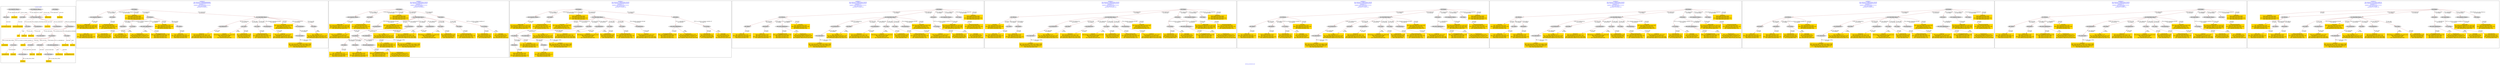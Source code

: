 digraph n0 {
fontcolor="blue"
remincross="true"
label="s04-ima-artworks.xml"
subgraph cluster_0 {
label="1-correct model"
n2[style="filled",color="white",fillcolor="lightgray",label="E38_Image1"];
n3[shape="plaintext",style="filled",fillcolor="gold",label="imageURL"];
n4[style="filled",color="white",fillcolor="lightgray",label="E69_Death1"];
n5[shape="plaintext",style="filled",fillcolor="gold",label="Death_URI"];
n6[style="filled",color="white",fillcolor="lightgray",label="E52_Time-Span1"];
n7[shape="plaintext",style="filled",fillcolor="gold",label="birthDate"];
n8[style="filled",color="white",fillcolor="lightgray",label="E82_Actor_Appellation1"];
n9[shape="plaintext",style="filled",fillcolor="gold",label="artistFirstLast"];
n10[style="filled",color="white",fillcolor="lightgray",label="E55_Type1"];
n11[shape="plaintext",style="filled",fillcolor="gold",label="materialsURI"];
n12[style="filled",color="white",fillcolor="lightgray",label="E74_Group1"];
n13[shape="plaintext",style="filled",fillcolor="gold",label="nationalityURI"];
n14[style="filled",color="white",fillcolor="lightgray",label="E35_Title1"];
n15[shape="plaintext",style="filled",fillcolor="gold",label="title"];
n16[style="filled",color="white",fillcolor="lightgray",label="E8_Acquisition1"];
n17[shape="plaintext",style="filled",fillcolor="gold",label="creditLine"];
n18[style="filled",color="white",fillcolor="lightgray",label="E55_Type3"];
n19[shape="plaintext",style="filled",fillcolor="gold",label="galleryLabelTypeURI"];
n20[style="filled",color="white",fillcolor="lightgray",label="E22_Man-Made_Object1"];
n21[shape="plaintext",style="filled",fillcolor="gold",label="sourceURL"];
n22[shape="plaintext",style="filled",fillcolor="gold",label="materials"];
n23[shape="plaintext",style="filled",fillcolor="gold",label="artistAppellationURI"];
n24[style="filled",color="white",fillcolor="lightgray",label="E33_Linguistic_Object2"];
n25[shape="plaintext",style="filled",fillcolor="gold",label="galleryLabel"];
n26[style="filled",color="white",fillcolor="lightgray",label="E52_Time-Span2"];
n27[shape="plaintext",style="filled",fillcolor="gold",label="deathDate"];
n28[shape="plaintext",style="filled",fillcolor="gold",label="nationality"];
n29[style="filled",color="white",fillcolor="lightgray",label="E52_Time-Span3"];
n30[shape="plaintext",style="filled",fillcolor="gold",label="creationDate"];
n31[style="filled",color="white",fillcolor="lightgray",label="E21_Person1"];
n32[shape="plaintext",style="filled",fillcolor="gold",label="artistURI"];
n33[style="filled",color="white",fillcolor="lightgray",label="E67_Birth1"];
n34[shape="plaintext",style="filled",fillcolor="gold",label="Birth_URI"];
n35[style="filled",color="white",fillcolor="lightgray",label="E54_Dimension1"];
n36[shape="plaintext",style="filled",fillcolor="gold",label="dimensions"];
n37[style="filled",color="white",fillcolor="lightgray",label="E33_Linguistic_Object1"];
n38[shape="plaintext",style="filled",fillcolor="gold",label="provenance"];
n39[style="filled",color="white",fillcolor="lightgray",label="E55_Type2"];
n40[shape="plaintext",style="filled",fillcolor="gold",label="provenanceTypeURI"];
n41[style="filled",color="white",fillcolor="lightgray",label="E12_Production1"];
}
subgraph cluster_1 {
label="candidate 0\nlink coherence:0.06060606060606061\nnode coherence:0.09090909090909091\nconfidence:1.0\nmapping score:0.3914141414141414\ncost:2004.628363\n-precision:0.6-recall:0.5"
n43[style="filled",color="white",fillcolor="lightgray",label="E12_Production1"];
n44[style="filled",color="white",fillcolor="lightgray",label="E52_Time-Span1"];
n45[style="filled",color="white",fillcolor="lightgray",label="E21_Person1"];
n46[style="filled",color="white",fillcolor="lightgray",label="E67_Birth1"];
n47[style="filled",color="white",fillcolor="lightgray",label="E69_Death1"];
n48[style="filled",color="white",fillcolor="lightgray",label="E74_Group1"];
n49[style="filled",color="white",fillcolor="lightgray",label="E82_Actor_Appellation2"];
n50[style="filled",color="white",fillcolor="lightgray",label="E22_Man-Made_Object1"];
n51[style="filled",color="white",fillcolor="lightgray",label="E35_Title1"];
n52[style="filled",color="white",fillcolor="lightgray",label="E54_Dimension1"];
n53[style="filled",color="white",fillcolor="lightgray",label="E55_Type1"];
n54[style="filled",color="white",fillcolor="lightgray",label="E55_Type2"];
n55[style="filled",color="white",fillcolor="lightgray",label="E8_Acquisition1"];
n56[style="filled",color="white",fillcolor="lightgray",label="E38_Image1"];
n57[style="filled",color="white",fillcolor="lightgray",label="E33_Linguistic_Object1"];
n58[style="filled",color="white",fillcolor="lightgray",label="E55_Type3"];
n59[shape="plaintext",style="filled",fillcolor="gold",label="nationalityURI\n[E74_Group,classLink,0.71]\n[E55_Type,classLink,0.169]\n[E57_Material,classLink,0.081]\n[E74_Group,label,0.039]"];
n60[shape="plaintext",style="filled",fillcolor="gold",label="creditLine\n[E8_Acquisition,P3_has_note,0.423]\n[E30_Right,P3_has_note,0.403]\n[E33_Linguistic_Object,P3_has_note,0.09]\n[E22_Man-Made_Object,P3_has_note,0.084]"];
n61[shape="plaintext",style="filled",fillcolor="gold",label="provenanceTypeURI\n[E55_Type,classLink,0.603]\n[E33_Linguistic_Object,classLink,0.156]\n[E74_Group,classLink,0.124]\n[E57_Material,classLink,0.116]"];
n62[shape="plaintext",style="filled",fillcolor="gold",label="Birth_URI\n[E67_Birth,classLink,0.732]\n[E82_Actor_Appellation,classLink,0.107]\n[E21_Person,classLink,0.083]\n[E69_Death,classLink,0.078]"];
n63[shape="plaintext",style="filled",fillcolor="gold",label="nationality\n[E74_Group,label,0.522]\n[E74_Group,classLink,0.36]\n[E55_Type,label,0.063]\n[E21_Person,P3_has_note,0.054]"];
n64[shape="plaintext",style="filled",fillcolor="gold",label="artistAppellationURI\n[E82_Actor_Appellation,classLink,0.729]\n[E21_Person,classLink,0.195]\n[E67_Birth,classLink,0.047]\n[E69_Death,classLink,0.029]"];
n65[shape="plaintext",style="filled",fillcolor="gold",label="imageURL\n[E38_Image,classLink,0.865]\n[E53_Place,classLink,0.048]\n[E22_Man-Made_Object,classLink,0.044]\n[E67_Birth,classLink,0.043]"];
n66[shape="plaintext",style="filled",fillcolor="gold",label="galleryLabel\n[E73_Information_Object,P3_has_note,0.327]\n[E33_Linguistic_Object,P3_has_note,0.299]\n[E22_Man-Made_Object,P3_has_note,0.273]\n[E21_Person,P3_has_note,0.101]"];
n67[shape="plaintext",style="filled",fillcolor="gold",label="artistURI\n[E67_Birth,classLink,0.326]\n[E82_Actor_Appellation,classLink,0.269]\n[E69_Death,classLink,0.207]\n[E21_Person,classLink,0.199]"];
n68[shape="plaintext",style="filled",fillcolor="gold",label="galleryLabelTypeURI\n[E55_Type,classLink,0.604]\n[E33_Linguistic_Object,classLink,0.156]\n[E74_Group,classLink,0.124]\n[E57_Material,classLink,0.116]"];
n69[shape="plaintext",style="filled",fillcolor="gold",label="dimensions\n[E54_Dimension,P3_has_note,0.711]\n[E34_Inscription,P3_has_note,0.109]\n[E22_Man-Made_Object,P3_has_note,0.099]\n[E73_Information_Object,P3_has_note,0.081]"];
n70[shape="plaintext",style="filled",fillcolor="gold",label="Death_URI\n[E69_Death,classLink,0.628]\n[E67_Birth,classLink,0.152]\n[E82_Actor_Appellation,classLink,0.125]\n[E21_Person,classLink,0.095]"];
n71[shape="plaintext",style="filled",fillcolor="gold",label="materials\n[E29_Design_or_Procedure,P3_has_note,0.331]\n[E57_Material,label,0.286]\n[E55_Type,label,0.284]\n[E57_Material,classLink,0.099]"];
n72[shape="plaintext",style="filled",fillcolor="gold",label="materialsURI\n[E57_Material,classLink,0.429]\n[E55_Type,classLink,0.405]\n[E74_Group,classLink,0.14]\n[E55_Type,label,0.026]"];
n73[shape="plaintext",style="filled",fillcolor="gold",label="sourceURL\n[E22_Man-Made_Object,classLink,0.403]\n[E38_Image,classLink,0.257]\n[E78_Collection,classLink,0.193]\n[E8_Acquisition,P3_has_note,0.147]"];
n74[shape="plaintext",style="filled",fillcolor="gold",label="artistFirstLast\n[E82_Actor_Appellation,label,0.637]\n[E22_Man-Made_Object,classLink,0.136]\n[E8_Acquisition,P3_has_note,0.131]\n[E33_Linguistic_Object,P3_has_note,0.096]"];
n75[shape="plaintext",style="filled",fillcolor="gold",label="birthDate\n[E52_Time-Span,P82a_begin_of_the_begin,0.446]\n[E52_Time-Span,P82_at_some_time_within,0.359]\n[E52_Time-Span,P82b_end_of_the_end,0.15]\n[E52_Time-Span,label,0.045]"];
n76[shape="plaintext",style="filled",fillcolor="gold",label="title\n[E35_Title,label,0.413]\n[E22_Man-Made_Object,P3_has_note,0.203]\n[E22_Man-Made_Object,classLink,0.197]\n[E73_Information_Object,P3_has_note,0.187]"];
}
subgraph cluster_2 {
label="candidate 1\nlink coherence:0.058823529411764705\nnode coherence:0.09090909090909091\nconfidence:1.0\nmapping score:0.3914141414141414\ncost:2005.000967\n-precision:0.56-recall:0.5"
n78[style="filled",color="white",fillcolor="lightgray",label="E12_Production1"];
n79[style="filled",color="white",fillcolor="lightgray",label="E21_Person1"];
n80[style="filled",color="white",fillcolor="lightgray",label="E52_Time-Span1"];
n81[style="filled",color="white",fillcolor="lightgray",label="E67_Birth1"];
n82[style="filled",color="white",fillcolor="lightgray",label="E69_Death1"];
n83[style="filled",color="white",fillcolor="lightgray",label="E82_Actor_Appellation2"];
n84[style="filled",color="white",fillcolor="lightgray",label="E22_Man-Made_Object1"];
n85[style="filled",color="white",fillcolor="lightgray",label="E35_Title1"];
n86[style="filled",color="white",fillcolor="lightgray",label="E54_Dimension1"];
n87[style="filled",color="white",fillcolor="lightgray",label="E55_Type1"];
n88[style="filled",color="white",fillcolor="lightgray",label="E55_Type2"];
n89[style="filled",color="white",fillcolor="lightgray",label="E8_Acquisition1"];
n90[style="filled",color="white",fillcolor="lightgray",label="E38_Image1"];
n91[style="filled",color="white",fillcolor="lightgray",label="E39_Actor1"];
n92[style="filled",color="white",fillcolor="lightgray",label="E74_Group1"];
n93[style="filled",color="white",fillcolor="lightgray",label="E33_Linguistic_Object1"];
n94[style="filled",color="white",fillcolor="lightgray",label="E55_Type3"];
n95[shape="plaintext",style="filled",fillcolor="gold",label="nationalityURI\n[E74_Group,classLink,0.71]\n[E55_Type,classLink,0.169]\n[E57_Material,classLink,0.081]\n[E74_Group,label,0.039]"];
n96[shape="plaintext",style="filled",fillcolor="gold",label="creditLine\n[E8_Acquisition,P3_has_note,0.423]\n[E30_Right,P3_has_note,0.403]\n[E33_Linguistic_Object,P3_has_note,0.09]\n[E22_Man-Made_Object,P3_has_note,0.084]"];
n97[shape="plaintext",style="filled",fillcolor="gold",label="provenanceTypeURI\n[E55_Type,classLink,0.603]\n[E33_Linguistic_Object,classLink,0.156]\n[E74_Group,classLink,0.124]\n[E57_Material,classLink,0.116]"];
n98[shape="plaintext",style="filled",fillcolor="gold",label="Birth_URI\n[E67_Birth,classLink,0.732]\n[E82_Actor_Appellation,classLink,0.107]\n[E21_Person,classLink,0.083]\n[E69_Death,classLink,0.078]"];
n99[shape="plaintext",style="filled",fillcolor="gold",label="nationality\n[E74_Group,label,0.522]\n[E74_Group,classLink,0.36]\n[E55_Type,label,0.063]\n[E21_Person,P3_has_note,0.054]"];
n100[shape="plaintext",style="filled",fillcolor="gold",label="artistAppellationURI\n[E82_Actor_Appellation,classLink,0.729]\n[E21_Person,classLink,0.195]\n[E67_Birth,classLink,0.047]\n[E69_Death,classLink,0.029]"];
n101[shape="plaintext",style="filled",fillcolor="gold",label="imageURL\n[E38_Image,classLink,0.865]\n[E53_Place,classLink,0.048]\n[E22_Man-Made_Object,classLink,0.044]\n[E67_Birth,classLink,0.043]"];
n102[shape="plaintext",style="filled",fillcolor="gold",label="galleryLabel\n[E73_Information_Object,P3_has_note,0.327]\n[E33_Linguistic_Object,P3_has_note,0.299]\n[E22_Man-Made_Object,P3_has_note,0.273]\n[E21_Person,P3_has_note,0.101]"];
n103[shape="plaintext",style="filled",fillcolor="gold",label="artistURI\n[E67_Birth,classLink,0.326]\n[E82_Actor_Appellation,classLink,0.269]\n[E69_Death,classLink,0.207]\n[E21_Person,classLink,0.199]"];
n104[shape="plaintext",style="filled",fillcolor="gold",label="galleryLabelTypeURI\n[E55_Type,classLink,0.604]\n[E33_Linguistic_Object,classLink,0.156]\n[E74_Group,classLink,0.124]\n[E57_Material,classLink,0.116]"];
n105[shape="plaintext",style="filled",fillcolor="gold",label="dimensions\n[E54_Dimension,P3_has_note,0.711]\n[E34_Inscription,P3_has_note,0.109]\n[E22_Man-Made_Object,P3_has_note,0.099]\n[E73_Information_Object,P3_has_note,0.081]"];
n106[shape="plaintext",style="filled",fillcolor="gold",label="Death_URI\n[E69_Death,classLink,0.628]\n[E67_Birth,classLink,0.152]\n[E82_Actor_Appellation,classLink,0.125]\n[E21_Person,classLink,0.095]"];
n107[shape="plaintext",style="filled",fillcolor="gold",label="materials\n[E29_Design_or_Procedure,P3_has_note,0.331]\n[E57_Material,label,0.286]\n[E55_Type,label,0.284]\n[E57_Material,classLink,0.099]"];
n108[shape="plaintext",style="filled",fillcolor="gold",label="materialsURI\n[E57_Material,classLink,0.429]\n[E55_Type,classLink,0.405]\n[E74_Group,classLink,0.14]\n[E55_Type,label,0.026]"];
n109[shape="plaintext",style="filled",fillcolor="gold",label="sourceURL\n[E22_Man-Made_Object,classLink,0.403]\n[E38_Image,classLink,0.257]\n[E78_Collection,classLink,0.193]\n[E8_Acquisition,P3_has_note,0.147]"];
n110[shape="plaintext",style="filled",fillcolor="gold",label="artistFirstLast\n[E82_Actor_Appellation,label,0.637]\n[E22_Man-Made_Object,classLink,0.136]\n[E8_Acquisition,P3_has_note,0.131]\n[E33_Linguistic_Object,P3_has_note,0.096]"];
n111[shape="plaintext",style="filled",fillcolor="gold",label="birthDate\n[E52_Time-Span,P82a_begin_of_the_begin,0.446]\n[E52_Time-Span,P82_at_some_time_within,0.359]\n[E52_Time-Span,P82b_end_of_the_end,0.15]\n[E52_Time-Span,label,0.045]"];
n112[shape="plaintext",style="filled",fillcolor="gold",label="title\n[E35_Title,label,0.413]\n[E22_Man-Made_Object,P3_has_note,0.203]\n[E22_Man-Made_Object,classLink,0.197]\n[E73_Information_Object,P3_has_note,0.187]"];
}
subgraph cluster_3 {
label="candidate 2\nlink coherence:0.058823529411764705\nnode coherence:0.09090909090909091\nconfidence:1.0\nmapping score:0.3914141414141414\ncost:2005.001334\n-precision:0.5-recall:0.44"
n114[style="filled",color="white",fillcolor="lightgray",label="E12_Production1"];
n115[style="filled",color="white",fillcolor="lightgray",label="E21_Person1"];
n116[style="filled",color="white",fillcolor="lightgray",label="E52_Time-Span1"];
n117[style="filled",color="white",fillcolor="lightgray",label="E67_Birth1"];
n118[style="filled",color="white",fillcolor="lightgray",label="E69_Death1"];
n119[style="filled",color="white",fillcolor="lightgray",label="E22_Man-Made_Object1"];
n120[style="filled",color="white",fillcolor="lightgray",label="E35_Title1"];
n121[style="filled",color="white",fillcolor="lightgray",label="E54_Dimension1"];
n122[style="filled",color="white",fillcolor="lightgray",label="E55_Type1"];
n123[style="filled",color="white",fillcolor="lightgray",label="E55_Type2"];
n124[style="filled",color="white",fillcolor="lightgray",label="E8_Acquisition1"];
n125[style="filled",color="white",fillcolor="lightgray",label="E38_Image1"];
n126[style="filled",color="white",fillcolor="lightgray",label="E39_Actor1"];
n127[style="filled",color="white",fillcolor="lightgray",label="E74_Group1"];
n128[style="filled",color="white",fillcolor="lightgray",label="E82_Actor_Appellation2"];
n129[style="filled",color="white",fillcolor="lightgray",label="E33_Linguistic_Object1"];
n130[style="filled",color="white",fillcolor="lightgray",label="E55_Type3"];
n131[shape="plaintext",style="filled",fillcolor="gold",label="nationalityURI\n[E74_Group,classLink,0.71]\n[E55_Type,classLink,0.169]\n[E57_Material,classLink,0.081]\n[E74_Group,label,0.039]"];
n132[shape="plaintext",style="filled",fillcolor="gold",label="creditLine\n[E8_Acquisition,P3_has_note,0.423]\n[E30_Right,P3_has_note,0.403]\n[E33_Linguistic_Object,P3_has_note,0.09]\n[E22_Man-Made_Object,P3_has_note,0.084]"];
n133[shape="plaintext",style="filled",fillcolor="gold",label="provenanceTypeURI\n[E55_Type,classLink,0.603]\n[E33_Linguistic_Object,classLink,0.156]\n[E74_Group,classLink,0.124]\n[E57_Material,classLink,0.116]"];
n134[shape="plaintext",style="filled",fillcolor="gold",label="Birth_URI\n[E67_Birth,classLink,0.732]\n[E82_Actor_Appellation,classLink,0.107]\n[E21_Person,classLink,0.083]\n[E69_Death,classLink,0.078]"];
n135[shape="plaintext",style="filled",fillcolor="gold",label="nationality\n[E74_Group,label,0.522]\n[E74_Group,classLink,0.36]\n[E55_Type,label,0.063]\n[E21_Person,P3_has_note,0.054]"];
n136[shape="plaintext",style="filled",fillcolor="gold",label="artistAppellationURI\n[E82_Actor_Appellation,classLink,0.729]\n[E21_Person,classLink,0.195]\n[E67_Birth,classLink,0.047]\n[E69_Death,classLink,0.029]"];
n137[shape="plaintext",style="filled",fillcolor="gold",label="imageURL\n[E38_Image,classLink,0.865]\n[E53_Place,classLink,0.048]\n[E22_Man-Made_Object,classLink,0.044]\n[E67_Birth,classLink,0.043]"];
n138[shape="plaintext",style="filled",fillcolor="gold",label="galleryLabel\n[E73_Information_Object,P3_has_note,0.327]\n[E33_Linguistic_Object,P3_has_note,0.299]\n[E22_Man-Made_Object,P3_has_note,0.273]\n[E21_Person,P3_has_note,0.101]"];
n139[shape="plaintext",style="filled",fillcolor="gold",label="artistURI\n[E67_Birth,classLink,0.326]\n[E82_Actor_Appellation,classLink,0.269]\n[E69_Death,classLink,0.207]\n[E21_Person,classLink,0.199]"];
n140[shape="plaintext",style="filled",fillcolor="gold",label="galleryLabelTypeURI\n[E55_Type,classLink,0.604]\n[E33_Linguistic_Object,classLink,0.156]\n[E74_Group,classLink,0.124]\n[E57_Material,classLink,0.116]"];
n141[shape="plaintext",style="filled",fillcolor="gold",label="dimensions\n[E54_Dimension,P3_has_note,0.711]\n[E34_Inscription,P3_has_note,0.109]\n[E22_Man-Made_Object,P3_has_note,0.099]\n[E73_Information_Object,P3_has_note,0.081]"];
n142[shape="plaintext",style="filled",fillcolor="gold",label="Death_URI\n[E69_Death,classLink,0.628]\n[E67_Birth,classLink,0.152]\n[E82_Actor_Appellation,classLink,0.125]\n[E21_Person,classLink,0.095]"];
n143[shape="plaintext",style="filled",fillcolor="gold",label="materials\n[E29_Design_or_Procedure,P3_has_note,0.331]\n[E57_Material,label,0.286]\n[E55_Type,label,0.284]\n[E57_Material,classLink,0.099]"];
n144[shape="plaintext",style="filled",fillcolor="gold",label="materialsURI\n[E57_Material,classLink,0.429]\n[E55_Type,classLink,0.405]\n[E74_Group,classLink,0.14]\n[E55_Type,label,0.026]"];
n145[shape="plaintext",style="filled",fillcolor="gold",label="sourceURL\n[E22_Man-Made_Object,classLink,0.403]\n[E38_Image,classLink,0.257]\n[E78_Collection,classLink,0.193]\n[E8_Acquisition,P3_has_note,0.147]"];
n146[shape="plaintext",style="filled",fillcolor="gold",label="artistFirstLast\n[E82_Actor_Appellation,label,0.637]\n[E22_Man-Made_Object,classLink,0.136]\n[E8_Acquisition,P3_has_note,0.131]\n[E33_Linguistic_Object,P3_has_note,0.096]"];
n147[shape="plaintext",style="filled",fillcolor="gold",label="birthDate\n[E52_Time-Span,P82a_begin_of_the_begin,0.446]\n[E52_Time-Span,P82_at_some_time_within,0.359]\n[E52_Time-Span,P82b_end_of_the_end,0.15]\n[E52_Time-Span,label,0.045]"];
n148[shape="plaintext",style="filled",fillcolor="gold",label="title\n[E35_Title,label,0.413]\n[E22_Man-Made_Object,P3_has_note,0.203]\n[E22_Man-Made_Object,classLink,0.197]\n[E73_Information_Object,P3_has_note,0.187]"];
}
subgraph cluster_4 {
label="candidate 3\nlink coherence:0.058823529411764705\nnode coherence:0.09090909090909091\nconfidence:1.0\nmapping score:0.3914141414141414\ncost:2005.02743\n-precision:0.5-recall:0.44"
n150[style="filled",color="white",fillcolor="lightgray",label="E12_Production1"];
n151[style="filled",color="white",fillcolor="lightgray",label="E52_Time-Span1"];
n152[style="filled",color="white",fillcolor="lightgray",label="E21_Person1"];
n153[style="filled",color="white",fillcolor="lightgray",label="E67_Birth1"];
n154[style="filled",color="white",fillcolor="lightgray",label="E69_Death1"];
n155[style="filled",color="white",fillcolor="lightgray",label="E82_Actor_Appellation2"];
n156[style="filled",color="white",fillcolor="lightgray",label="E22_Man-Made_Object1"];
n157[style="filled",color="white",fillcolor="lightgray",label="E35_Title1"];
n158[style="filled",color="white",fillcolor="lightgray",label="E54_Dimension1"];
n159[style="filled",color="white",fillcolor="lightgray",label="E55_Type1"];
n160[style="filled",color="white",fillcolor="lightgray",label="E55_Type2"];
n161[style="filled",color="white",fillcolor="lightgray",label="E8_Acquisition1"];
n162[style="filled",color="white",fillcolor="lightgray",label="E38_Image1"];
n163[style="filled",color="white",fillcolor="lightgray",label="E39_Actor1"];
n164[style="filled",color="white",fillcolor="lightgray",label="E74_Group1"];
n165[style="filled",color="white",fillcolor="lightgray",label="E33_Linguistic_Object1"];
n166[style="filled",color="white",fillcolor="lightgray",label="E55_Type3"];
n167[shape="plaintext",style="filled",fillcolor="gold",label="nationalityURI\n[E74_Group,classLink,0.71]\n[E55_Type,classLink,0.169]\n[E57_Material,classLink,0.081]\n[E74_Group,label,0.039]"];
n168[shape="plaintext",style="filled",fillcolor="gold",label="creditLine\n[E8_Acquisition,P3_has_note,0.423]\n[E30_Right,P3_has_note,0.403]\n[E33_Linguistic_Object,P3_has_note,0.09]\n[E22_Man-Made_Object,P3_has_note,0.084]"];
n169[shape="plaintext",style="filled",fillcolor="gold",label="provenanceTypeURI\n[E55_Type,classLink,0.603]\n[E33_Linguistic_Object,classLink,0.156]\n[E74_Group,classLink,0.124]\n[E57_Material,classLink,0.116]"];
n170[shape="plaintext",style="filled",fillcolor="gold",label="Birth_URI\n[E67_Birth,classLink,0.732]\n[E82_Actor_Appellation,classLink,0.107]\n[E21_Person,classLink,0.083]\n[E69_Death,classLink,0.078]"];
n171[shape="plaintext",style="filled",fillcolor="gold",label="nationality\n[E74_Group,label,0.522]\n[E74_Group,classLink,0.36]\n[E55_Type,label,0.063]\n[E21_Person,P3_has_note,0.054]"];
n172[shape="plaintext",style="filled",fillcolor="gold",label="artistAppellationURI\n[E82_Actor_Appellation,classLink,0.729]\n[E21_Person,classLink,0.195]\n[E67_Birth,classLink,0.047]\n[E69_Death,classLink,0.029]"];
n173[shape="plaintext",style="filled",fillcolor="gold",label="imageURL\n[E38_Image,classLink,0.865]\n[E53_Place,classLink,0.048]\n[E22_Man-Made_Object,classLink,0.044]\n[E67_Birth,classLink,0.043]"];
n174[shape="plaintext",style="filled",fillcolor="gold",label="galleryLabel\n[E73_Information_Object,P3_has_note,0.327]\n[E33_Linguistic_Object,P3_has_note,0.299]\n[E22_Man-Made_Object,P3_has_note,0.273]\n[E21_Person,P3_has_note,0.101]"];
n175[shape="plaintext",style="filled",fillcolor="gold",label="artistURI\n[E67_Birth,classLink,0.326]\n[E82_Actor_Appellation,classLink,0.269]\n[E69_Death,classLink,0.207]\n[E21_Person,classLink,0.199]"];
n176[shape="plaintext",style="filled",fillcolor="gold",label="galleryLabelTypeURI\n[E55_Type,classLink,0.604]\n[E33_Linguistic_Object,classLink,0.156]\n[E74_Group,classLink,0.124]\n[E57_Material,classLink,0.116]"];
n177[shape="plaintext",style="filled",fillcolor="gold",label="dimensions\n[E54_Dimension,P3_has_note,0.711]\n[E34_Inscription,P3_has_note,0.109]\n[E22_Man-Made_Object,P3_has_note,0.099]\n[E73_Information_Object,P3_has_note,0.081]"];
n178[shape="plaintext",style="filled",fillcolor="gold",label="Death_URI\n[E69_Death,classLink,0.628]\n[E67_Birth,classLink,0.152]\n[E82_Actor_Appellation,classLink,0.125]\n[E21_Person,classLink,0.095]"];
n179[shape="plaintext",style="filled",fillcolor="gold",label="materials\n[E29_Design_or_Procedure,P3_has_note,0.331]\n[E57_Material,label,0.286]\n[E55_Type,label,0.284]\n[E57_Material,classLink,0.099]"];
n180[shape="plaintext",style="filled",fillcolor="gold",label="materialsURI\n[E57_Material,classLink,0.429]\n[E55_Type,classLink,0.405]\n[E74_Group,classLink,0.14]\n[E55_Type,label,0.026]"];
n181[shape="plaintext",style="filled",fillcolor="gold",label="sourceURL\n[E22_Man-Made_Object,classLink,0.403]\n[E38_Image,classLink,0.257]\n[E78_Collection,classLink,0.193]\n[E8_Acquisition,P3_has_note,0.147]"];
n182[shape="plaintext",style="filled",fillcolor="gold",label="artistFirstLast\n[E82_Actor_Appellation,label,0.637]\n[E22_Man-Made_Object,classLink,0.136]\n[E8_Acquisition,P3_has_note,0.131]\n[E33_Linguistic_Object,P3_has_note,0.096]"];
n183[shape="plaintext",style="filled",fillcolor="gold",label="birthDate\n[E52_Time-Span,P82a_begin_of_the_begin,0.446]\n[E52_Time-Span,P82_at_some_time_within,0.359]\n[E52_Time-Span,P82b_end_of_the_end,0.15]\n[E52_Time-Span,label,0.045]"];
n184[shape="plaintext",style="filled",fillcolor="gold",label="title\n[E35_Title,label,0.413]\n[E22_Man-Made_Object,P3_has_note,0.203]\n[E22_Man-Made_Object,classLink,0.197]\n[E73_Information_Object,P3_has_note,0.187]"];
}
subgraph cluster_5 {
label="candidate 4\nlink coherence:0.058823529411764705\nnode coherence:0.09090909090909091\nconfidence:1.0\nmapping score:0.3914141414141414\ncost:2005.027797\n-precision:0.44-recall:0.39"
n186[style="filled",color="white",fillcolor="lightgray",label="E12_Production1"];
n187[style="filled",color="white",fillcolor="lightgray",label="E52_Time-Span1"];
n188[style="filled",color="white",fillcolor="lightgray",label="E21_Person1"];
n189[style="filled",color="white",fillcolor="lightgray",label="E67_Birth1"];
n190[style="filled",color="white",fillcolor="lightgray",label="E69_Death1"];
n191[style="filled",color="white",fillcolor="lightgray",label="E22_Man-Made_Object1"];
n192[style="filled",color="white",fillcolor="lightgray",label="E35_Title1"];
n193[style="filled",color="white",fillcolor="lightgray",label="E54_Dimension1"];
n194[style="filled",color="white",fillcolor="lightgray",label="E55_Type1"];
n195[style="filled",color="white",fillcolor="lightgray",label="E55_Type2"];
n196[style="filled",color="white",fillcolor="lightgray",label="E8_Acquisition1"];
n197[style="filled",color="white",fillcolor="lightgray",label="E38_Image1"];
n198[style="filled",color="white",fillcolor="lightgray",label="E39_Actor1"];
n199[style="filled",color="white",fillcolor="lightgray",label="E74_Group1"];
n200[style="filled",color="white",fillcolor="lightgray",label="E82_Actor_Appellation2"];
n201[style="filled",color="white",fillcolor="lightgray",label="E33_Linguistic_Object1"];
n202[style="filled",color="white",fillcolor="lightgray",label="E55_Type3"];
n203[shape="plaintext",style="filled",fillcolor="gold",label="nationalityURI\n[E74_Group,classLink,0.71]\n[E55_Type,classLink,0.169]\n[E57_Material,classLink,0.081]\n[E74_Group,label,0.039]"];
n204[shape="plaintext",style="filled",fillcolor="gold",label="creditLine\n[E8_Acquisition,P3_has_note,0.423]\n[E30_Right,P3_has_note,0.403]\n[E33_Linguistic_Object,P3_has_note,0.09]\n[E22_Man-Made_Object,P3_has_note,0.084]"];
n205[shape="plaintext",style="filled",fillcolor="gold",label="provenanceTypeURI\n[E55_Type,classLink,0.603]\n[E33_Linguistic_Object,classLink,0.156]\n[E74_Group,classLink,0.124]\n[E57_Material,classLink,0.116]"];
n206[shape="plaintext",style="filled",fillcolor="gold",label="Birth_URI\n[E67_Birth,classLink,0.732]\n[E82_Actor_Appellation,classLink,0.107]\n[E21_Person,classLink,0.083]\n[E69_Death,classLink,0.078]"];
n207[shape="plaintext",style="filled",fillcolor="gold",label="nationality\n[E74_Group,label,0.522]\n[E74_Group,classLink,0.36]\n[E55_Type,label,0.063]\n[E21_Person,P3_has_note,0.054]"];
n208[shape="plaintext",style="filled",fillcolor="gold",label="artistAppellationURI\n[E82_Actor_Appellation,classLink,0.729]\n[E21_Person,classLink,0.195]\n[E67_Birth,classLink,0.047]\n[E69_Death,classLink,0.029]"];
n209[shape="plaintext",style="filled",fillcolor="gold",label="imageURL\n[E38_Image,classLink,0.865]\n[E53_Place,classLink,0.048]\n[E22_Man-Made_Object,classLink,0.044]\n[E67_Birth,classLink,0.043]"];
n210[shape="plaintext",style="filled",fillcolor="gold",label="galleryLabel\n[E73_Information_Object,P3_has_note,0.327]\n[E33_Linguistic_Object,P3_has_note,0.299]\n[E22_Man-Made_Object,P3_has_note,0.273]\n[E21_Person,P3_has_note,0.101]"];
n211[shape="plaintext",style="filled",fillcolor="gold",label="artistURI\n[E67_Birth,classLink,0.326]\n[E82_Actor_Appellation,classLink,0.269]\n[E69_Death,classLink,0.207]\n[E21_Person,classLink,0.199]"];
n212[shape="plaintext",style="filled",fillcolor="gold",label="galleryLabelTypeURI\n[E55_Type,classLink,0.604]\n[E33_Linguistic_Object,classLink,0.156]\n[E74_Group,classLink,0.124]\n[E57_Material,classLink,0.116]"];
n213[shape="plaintext",style="filled",fillcolor="gold",label="dimensions\n[E54_Dimension,P3_has_note,0.711]\n[E34_Inscription,P3_has_note,0.109]\n[E22_Man-Made_Object,P3_has_note,0.099]\n[E73_Information_Object,P3_has_note,0.081]"];
n214[shape="plaintext",style="filled",fillcolor="gold",label="Death_URI\n[E69_Death,classLink,0.628]\n[E67_Birth,classLink,0.152]\n[E82_Actor_Appellation,classLink,0.125]\n[E21_Person,classLink,0.095]"];
n215[shape="plaintext",style="filled",fillcolor="gold",label="materials\n[E29_Design_or_Procedure,P3_has_note,0.331]\n[E57_Material,label,0.286]\n[E55_Type,label,0.284]\n[E57_Material,classLink,0.099]"];
n216[shape="plaintext",style="filled",fillcolor="gold",label="materialsURI\n[E57_Material,classLink,0.429]\n[E55_Type,classLink,0.405]\n[E74_Group,classLink,0.14]\n[E55_Type,label,0.026]"];
n217[shape="plaintext",style="filled",fillcolor="gold",label="sourceURL\n[E22_Man-Made_Object,classLink,0.403]\n[E38_Image,classLink,0.257]\n[E78_Collection,classLink,0.193]\n[E8_Acquisition,P3_has_note,0.147]"];
n218[shape="plaintext",style="filled",fillcolor="gold",label="artistFirstLast\n[E82_Actor_Appellation,label,0.637]\n[E22_Man-Made_Object,classLink,0.136]\n[E8_Acquisition,P3_has_note,0.131]\n[E33_Linguistic_Object,P3_has_note,0.096]"];
n219[shape="plaintext",style="filled",fillcolor="gold",label="birthDate\n[E52_Time-Span,P82a_begin_of_the_begin,0.446]\n[E52_Time-Span,P82_at_some_time_within,0.359]\n[E52_Time-Span,P82b_end_of_the_end,0.15]\n[E52_Time-Span,label,0.045]"];
n220[shape="plaintext",style="filled",fillcolor="gold",label="title\n[E35_Title,label,0.413]\n[E22_Man-Made_Object,P3_has_note,0.203]\n[E22_Man-Made_Object,classLink,0.197]\n[E73_Information_Object,P3_has_note,0.187]"];
}
subgraph cluster_6 {
label="candidate 5\nlink coherence:0.058823529411764705\nnode coherence:0.09090909090909091\nconfidence:1.0\nmapping score:0.3914141414141414\ncost:2005.027941\n-precision:0.5-recall:0.44"
n222[style="filled",color="white",fillcolor="lightgray",label="E12_Production1"];
n223[style="filled",color="white",fillcolor="lightgray",label="E52_Time-Span1"];
n224[style="filled",color="white",fillcolor="lightgray",label="E21_Person1"];
n225[style="filled",color="white",fillcolor="lightgray",label="E67_Birth1"];
n226[style="filled",color="white",fillcolor="lightgray",label="E69_Death1"];
n227[style="filled",color="white",fillcolor="lightgray",label="E74_Group1"];
n228[style="filled",color="white",fillcolor="lightgray",label="E22_Man-Made_Object1"];
n229[style="filled",color="white",fillcolor="lightgray",label="E35_Title1"];
n230[style="filled",color="white",fillcolor="lightgray",label="E54_Dimension1"];
n231[style="filled",color="white",fillcolor="lightgray",label="E55_Type1"];
n232[style="filled",color="white",fillcolor="lightgray",label="E55_Type2"];
n233[style="filled",color="white",fillcolor="lightgray",label="E8_Acquisition1"];
n234[style="filled",color="white",fillcolor="lightgray",label="E38_Image1"];
n235[style="filled",color="white",fillcolor="lightgray",label="E39_Actor1"];
n236[style="filled",color="white",fillcolor="lightgray",label="E82_Actor_Appellation2"];
n237[style="filled",color="white",fillcolor="lightgray",label="E33_Linguistic_Object1"];
n238[style="filled",color="white",fillcolor="lightgray",label="E55_Type3"];
n239[shape="plaintext",style="filled",fillcolor="gold",label="nationalityURI\n[E74_Group,classLink,0.71]\n[E55_Type,classLink,0.169]\n[E57_Material,classLink,0.081]\n[E74_Group,label,0.039]"];
n240[shape="plaintext",style="filled",fillcolor="gold",label="creditLine\n[E8_Acquisition,P3_has_note,0.423]\n[E30_Right,P3_has_note,0.403]\n[E33_Linguistic_Object,P3_has_note,0.09]\n[E22_Man-Made_Object,P3_has_note,0.084]"];
n241[shape="plaintext",style="filled",fillcolor="gold",label="provenanceTypeURI\n[E55_Type,classLink,0.603]\n[E33_Linguistic_Object,classLink,0.156]\n[E74_Group,classLink,0.124]\n[E57_Material,classLink,0.116]"];
n242[shape="plaintext",style="filled",fillcolor="gold",label="Birth_URI\n[E67_Birth,classLink,0.732]\n[E82_Actor_Appellation,classLink,0.107]\n[E21_Person,classLink,0.083]\n[E69_Death,classLink,0.078]"];
n243[shape="plaintext",style="filled",fillcolor="gold",label="nationality\n[E74_Group,label,0.522]\n[E74_Group,classLink,0.36]\n[E55_Type,label,0.063]\n[E21_Person,P3_has_note,0.054]"];
n244[shape="plaintext",style="filled",fillcolor="gold",label="artistAppellationURI\n[E82_Actor_Appellation,classLink,0.729]\n[E21_Person,classLink,0.195]\n[E67_Birth,classLink,0.047]\n[E69_Death,classLink,0.029]"];
n245[shape="plaintext",style="filled",fillcolor="gold",label="imageURL\n[E38_Image,classLink,0.865]\n[E53_Place,classLink,0.048]\n[E22_Man-Made_Object,classLink,0.044]\n[E67_Birth,classLink,0.043]"];
n246[shape="plaintext",style="filled",fillcolor="gold",label="galleryLabel\n[E73_Information_Object,P3_has_note,0.327]\n[E33_Linguistic_Object,P3_has_note,0.299]\n[E22_Man-Made_Object,P3_has_note,0.273]\n[E21_Person,P3_has_note,0.101]"];
n247[shape="plaintext",style="filled",fillcolor="gold",label="artistURI\n[E67_Birth,classLink,0.326]\n[E82_Actor_Appellation,classLink,0.269]\n[E69_Death,classLink,0.207]\n[E21_Person,classLink,0.199]"];
n248[shape="plaintext",style="filled",fillcolor="gold",label="galleryLabelTypeURI\n[E55_Type,classLink,0.604]\n[E33_Linguistic_Object,classLink,0.156]\n[E74_Group,classLink,0.124]\n[E57_Material,classLink,0.116]"];
n249[shape="plaintext",style="filled",fillcolor="gold",label="dimensions\n[E54_Dimension,P3_has_note,0.711]\n[E34_Inscription,P3_has_note,0.109]\n[E22_Man-Made_Object,P3_has_note,0.099]\n[E73_Information_Object,P3_has_note,0.081]"];
n250[shape="plaintext",style="filled",fillcolor="gold",label="Death_URI\n[E69_Death,classLink,0.628]\n[E67_Birth,classLink,0.152]\n[E82_Actor_Appellation,classLink,0.125]\n[E21_Person,classLink,0.095]"];
n251[shape="plaintext",style="filled",fillcolor="gold",label="materials\n[E29_Design_or_Procedure,P3_has_note,0.331]\n[E57_Material,label,0.286]\n[E55_Type,label,0.284]\n[E57_Material,classLink,0.099]"];
n252[shape="plaintext",style="filled",fillcolor="gold",label="materialsURI\n[E57_Material,classLink,0.429]\n[E55_Type,classLink,0.405]\n[E74_Group,classLink,0.14]\n[E55_Type,label,0.026]"];
n253[shape="plaintext",style="filled",fillcolor="gold",label="sourceURL\n[E22_Man-Made_Object,classLink,0.403]\n[E38_Image,classLink,0.257]\n[E78_Collection,classLink,0.193]\n[E8_Acquisition,P3_has_note,0.147]"];
n254[shape="plaintext",style="filled",fillcolor="gold",label="artistFirstLast\n[E82_Actor_Appellation,label,0.637]\n[E22_Man-Made_Object,classLink,0.136]\n[E8_Acquisition,P3_has_note,0.131]\n[E33_Linguistic_Object,P3_has_note,0.096]"];
n255[shape="plaintext",style="filled",fillcolor="gold",label="birthDate\n[E52_Time-Span,P82a_begin_of_the_begin,0.446]\n[E52_Time-Span,P82_at_some_time_within,0.359]\n[E52_Time-Span,P82b_end_of_the_end,0.15]\n[E52_Time-Span,label,0.045]"];
n256[shape="plaintext",style="filled",fillcolor="gold",label="title\n[E35_Title,label,0.413]\n[E22_Man-Made_Object,P3_has_note,0.203]\n[E22_Man-Made_Object,classLink,0.197]\n[E73_Information_Object,P3_has_note,0.187]"];
}
subgraph cluster_7 {
label="candidate 6\nlink coherence:0.058823529411764705\nnode coherence:0.09090909090909091\nconfidence:1.0\nmapping score:0.3914141414141414\ncost:2005.03075\n-precision:0.44-recall:0.39"
n258[style="filled",color="white",fillcolor="lightgray",label="E12_Production1"];
n259[style="filled",color="white",fillcolor="lightgray",label="E52_Time-Span1"];
n260[style="filled",color="white",fillcolor="lightgray",label="E21_Person1"];
n261[style="filled",color="white",fillcolor="lightgray",label="E67_Birth1"];
n262[style="filled",color="white",fillcolor="lightgray",label="E69_Death1"];
n263[style="filled",color="white",fillcolor="lightgray",label="E22_Man-Made_Object1"];
n264[style="filled",color="white",fillcolor="lightgray",label="E35_Title1"];
n265[style="filled",color="white",fillcolor="lightgray",label="E54_Dimension1"];
n266[style="filled",color="white",fillcolor="lightgray",label="E55_Type1"];
n267[style="filled",color="white",fillcolor="lightgray",label="E55_Type2"];
n268[style="filled",color="white",fillcolor="lightgray",label="E8_Acquisition1"];
n269[style="filled",color="white",fillcolor="lightgray",label="E38_Image1"];
n270[style="filled",color="white",fillcolor="lightgray",label="E39_Actor1"];
n271[style="filled",color="white",fillcolor="lightgray",label="E74_Group1"];
n272[style="filled",color="white",fillcolor="lightgray",label="E82_Actor_Appellation2"];
n273[style="filled",color="white",fillcolor="lightgray",label="E33_Linguistic_Object1"];
n274[style="filled",color="white",fillcolor="lightgray",label="E55_Type3"];
n275[shape="plaintext",style="filled",fillcolor="gold",label="nationalityURI\n[E74_Group,classLink,0.71]\n[E55_Type,classLink,0.169]\n[E57_Material,classLink,0.081]\n[E74_Group,label,0.039]"];
n276[shape="plaintext",style="filled",fillcolor="gold",label="creditLine\n[E8_Acquisition,P3_has_note,0.423]\n[E30_Right,P3_has_note,0.403]\n[E33_Linguistic_Object,P3_has_note,0.09]\n[E22_Man-Made_Object,P3_has_note,0.084]"];
n277[shape="plaintext",style="filled",fillcolor="gold",label="provenanceTypeURI\n[E55_Type,classLink,0.603]\n[E33_Linguistic_Object,classLink,0.156]\n[E74_Group,classLink,0.124]\n[E57_Material,classLink,0.116]"];
n278[shape="plaintext",style="filled",fillcolor="gold",label="Birth_URI\n[E67_Birth,classLink,0.732]\n[E82_Actor_Appellation,classLink,0.107]\n[E21_Person,classLink,0.083]\n[E69_Death,classLink,0.078]"];
n279[shape="plaintext",style="filled",fillcolor="gold",label="nationality\n[E74_Group,label,0.522]\n[E74_Group,classLink,0.36]\n[E55_Type,label,0.063]\n[E21_Person,P3_has_note,0.054]"];
n280[shape="plaintext",style="filled",fillcolor="gold",label="artistAppellationURI\n[E82_Actor_Appellation,classLink,0.729]\n[E21_Person,classLink,0.195]\n[E67_Birth,classLink,0.047]\n[E69_Death,classLink,0.029]"];
n281[shape="plaintext",style="filled",fillcolor="gold",label="imageURL\n[E38_Image,classLink,0.865]\n[E53_Place,classLink,0.048]\n[E22_Man-Made_Object,classLink,0.044]\n[E67_Birth,classLink,0.043]"];
n282[shape="plaintext",style="filled",fillcolor="gold",label="galleryLabel\n[E73_Information_Object,P3_has_note,0.327]\n[E33_Linguistic_Object,P3_has_note,0.299]\n[E22_Man-Made_Object,P3_has_note,0.273]\n[E21_Person,P3_has_note,0.101]"];
n283[shape="plaintext",style="filled",fillcolor="gold",label="artistURI\n[E67_Birth,classLink,0.326]\n[E82_Actor_Appellation,classLink,0.269]\n[E69_Death,classLink,0.207]\n[E21_Person,classLink,0.199]"];
n284[shape="plaintext",style="filled",fillcolor="gold",label="galleryLabelTypeURI\n[E55_Type,classLink,0.604]\n[E33_Linguistic_Object,classLink,0.156]\n[E74_Group,classLink,0.124]\n[E57_Material,classLink,0.116]"];
n285[shape="plaintext",style="filled",fillcolor="gold",label="dimensions\n[E54_Dimension,P3_has_note,0.711]\n[E34_Inscription,P3_has_note,0.109]\n[E22_Man-Made_Object,P3_has_note,0.099]\n[E73_Information_Object,P3_has_note,0.081]"];
n286[shape="plaintext",style="filled",fillcolor="gold",label="Death_URI\n[E69_Death,classLink,0.628]\n[E67_Birth,classLink,0.152]\n[E82_Actor_Appellation,classLink,0.125]\n[E21_Person,classLink,0.095]"];
n287[shape="plaintext",style="filled",fillcolor="gold",label="materials\n[E29_Design_or_Procedure,P3_has_note,0.331]\n[E57_Material,label,0.286]\n[E55_Type,label,0.284]\n[E57_Material,classLink,0.099]"];
n288[shape="plaintext",style="filled",fillcolor="gold",label="materialsURI\n[E57_Material,classLink,0.429]\n[E55_Type,classLink,0.405]\n[E74_Group,classLink,0.14]\n[E55_Type,label,0.026]"];
n289[shape="plaintext",style="filled",fillcolor="gold",label="sourceURL\n[E22_Man-Made_Object,classLink,0.403]\n[E38_Image,classLink,0.257]\n[E78_Collection,classLink,0.193]\n[E8_Acquisition,P3_has_note,0.147]"];
n290[shape="plaintext",style="filled",fillcolor="gold",label="artistFirstLast\n[E82_Actor_Appellation,label,0.637]\n[E22_Man-Made_Object,classLink,0.136]\n[E8_Acquisition,P3_has_note,0.131]\n[E33_Linguistic_Object,P3_has_note,0.096]"];
n291[shape="plaintext",style="filled",fillcolor="gold",label="birthDate\n[E52_Time-Span,P82a_begin_of_the_begin,0.446]\n[E52_Time-Span,P82_at_some_time_within,0.359]\n[E52_Time-Span,P82b_end_of_the_end,0.15]\n[E52_Time-Span,label,0.045]"];
n292[shape="plaintext",style="filled",fillcolor="gold",label="title\n[E35_Title,label,0.413]\n[E22_Man-Made_Object,P3_has_note,0.203]\n[E22_Man-Made_Object,classLink,0.197]\n[E73_Information_Object,P3_has_note,0.187]"];
}
subgraph cluster_8 {
label="candidate 7\nlink coherence:0.058823529411764705\nnode coherence:0.09090909090909091\nconfidence:1.0\nmapping score:0.3914141414141414\ncost:2005.030893\n-precision:0.5-recall:0.44"
n294[style="filled",color="white",fillcolor="lightgray",label="E12_Production1"];
n295[style="filled",color="white",fillcolor="lightgray",label="E52_Time-Span1"];
n296[style="filled",color="white",fillcolor="lightgray",label="E21_Person1"];
n297[style="filled",color="white",fillcolor="lightgray",label="E67_Birth1"];
n298[style="filled",color="white",fillcolor="lightgray",label="E69_Death1"];
n299[style="filled",color="white",fillcolor="lightgray",label="E74_Group1"];
n300[style="filled",color="white",fillcolor="lightgray",label="E22_Man-Made_Object1"];
n301[style="filled",color="white",fillcolor="lightgray",label="E35_Title1"];
n302[style="filled",color="white",fillcolor="lightgray",label="E54_Dimension1"];
n303[style="filled",color="white",fillcolor="lightgray",label="E55_Type1"];
n304[style="filled",color="white",fillcolor="lightgray",label="E55_Type2"];
n305[style="filled",color="white",fillcolor="lightgray",label="E8_Acquisition1"];
n306[style="filled",color="white",fillcolor="lightgray",label="E38_Image1"];
n307[style="filled",color="white",fillcolor="lightgray",label="E39_Actor1"];
n308[style="filled",color="white",fillcolor="lightgray",label="E82_Actor_Appellation2"];
n309[style="filled",color="white",fillcolor="lightgray",label="E33_Linguistic_Object1"];
n310[style="filled",color="white",fillcolor="lightgray",label="E55_Type3"];
n311[shape="plaintext",style="filled",fillcolor="gold",label="nationalityURI\n[E74_Group,classLink,0.71]\n[E55_Type,classLink,0.169]\n[E57_Material,classLink,0.081]\n[E74_Group,label,0.039]"];
n312[shape="plaintext",style="filled",fillcolor="gold",label="creditLine\n[E8_Acquisition,P3_has_note,0.423]\n[E30_Right,P3_has_note,0.403]\n[E33_Linguistic_Object,P3_has_note,0.09]\n[E22_Man-Made_Object,P3_has_note,0.084]"];
n313[shape="plaintext",style="filled",fillcolor="gold",label="provenanceTypeURI\n[E55_Type,classLink,0.603]\n[E33_Linguistic_Object,classLink,0.156]\n[E74_Group,classLink,0.124]\n[E57_Material,classLink,0.116]"];
n314[shape="plaintext",style="filled",fillcolor="gold",label="Birth_URI\n[E67_Birth,classLink,0.732]\n[E82_Actor_Appellation,classLink,0.107]\n[E21_Person,classLink,0.083]\n[E69_Death,classLink,0.078]"];
n315[shape="plaintext",style="filled",fillcolor="gold",label="nationality\n[E74_Group,label,0.522]\n[E74_Group,classLink,0.36]\n[E55_Type,label,0.063]\n[E21_Person,P3_has_note,0.054]"];
n316[shape="plaintext",style="filled",fillcolor="gold",label="artistAppellationURI\n[E82_Actor_Appellation,classLink,0.729]\n[E21_Person,classLink,0.195]\n[E67_Birth,classLink,0.047]\n[E69_Death,classLink,0.029]"];
n317[shape="plaintext",style="filled",fillcolor="gold",label="imageURL\n[E38_Image,classLink,0.865]\n[E53_Place,classLink,0.048]\n[E22_Man-Made_Object,classLink,0.044]\n[E67_Birth,classLink,0.043]"];
n318[shape="plaintext",style="filled",fillcolor="gold",label="galleryLabel\n[E73_Information_Object,P3_has_note,0.327]\n[E33_Linguistic_Object,P3_has_note,0.299]\n[E22_Man-Made_Object,P3_has_note,0.273]\n[E21_Person,P3_has_note,0.101]"];
n319[shape="plaintext",style="filled",fillcolor="gold",label="artistURI\n[E67_Birth,classLink,0.326]\n[E82_Actor_Appellation,classLink,0.269]\n[E69_Death,classLink,0.207]\n[E21_Person,classLink,0.199]"];
n320[shape="plaintext",style="filled",fillcolor="gold",label="galleryLabelTypeURI\n[E55_Type,classLink,0.604]\n[E33_Linguistic_Object,classLink,0.156]\n[E74_Group,classLink,0.124]\n[E57_Material,classLink,0.116]"];
n321[shape="plaintext",style="filled",fillcolor="gold",label="dimensions\n[E54_Dimension,P3_has_note,0.711]\n[E34_Inscription,P3_has_note,0.109]\n[E22_Man-Made_Object,P3_has_note,0.099]\n[E73_Information_Object,P3_has_note,0.081]"];
n322[shape="plaintext",style="filled",fillcolor="gold",label="Death_URI\n[E69_Death,classLink,0.628]\n[E67_Birth,classLink,0.152]\n[E82_Actor_Appellation,classLink,0.125]\n[E21_Person,classLink,0.095]"];
n323[shape="plaintext",style="filled",fillcolor="gold",label="materials\n[E29_Design_or_Procedure,P3_has_note,0.331]\n[E57_Material,label,0.286]\n[E55_Type,label,0.284]\n[E57_Material,classLink,0.099]"];
n324[shape="plaintext",style="filled",fillcolor="gold",label="materialsURI\n[E57_Material,classLink,0.429]\n[E55_Type,classLink,0.405]\n[E74_Group,classLink,0.14]\n[E55_Type,label,0.026]"];
n325[shape="plaintext",style="filled",fillcolor="gold",label="sourceURL\n[E22_Man-Made_Object,classLink,0.403]\n[E38_Image,classLink,0.257]\n[E78_Collection,classLink,0.193]\n[E8_Acquisition,P3_has_note,0.147]"];
n326[shape="plaintext",style="filled",fillcolor="gold",label="artistFirstLast\n[E82_Actor_Appellation,label,0.637]\n[E22_Man-Made_Object,classLink,0.136]\n[E8_Acquisition,P3_has_note,0.131]\n[E33_Linguistic_Object,P3_has_note,0.096]"];
n327[shape="plaintext",style="filled",fillcolor="gold",label="birthDate\n[E52_Time-Span,P82a_begin_of_the_begin,0.446]\n[E52_Time-Span,P82_at_some_time_within,0.359]\n[E52_Time-Span,P82b_end_of_the_end,0.15]\n[E52_Time-Span,label,0.045]"];
n328[shape="plaintext",style="filled",fillcolor="gold",label="title\n[E35_Title,label,0.413]\n[E22_Man-Made_Object,P3_has_note,0.203]\n[E22_Man-Made_Object,classLink,0.197]\n[E73_Information_Object,P3_has_note,0.187]"];
}
subgraph cluster_9 {
label="candidate 8\nlink coherence:0.058823529411764705\nnode coherence:0.09090909090909091\nconfidence:1.0\nmapping score:0.3914141414141414\ncost:2005.042866\n-precision:0.5-recall:0.44"
n330[style="filled",color="white",fillcolor="lightgray",label="E12_Production1"];
n331[style="filled",color="white",fillcolor="lightgray",label="E52_Time-Span1"];
n332[style="filled",color="white",fillcolor="lightgray",label="E21_Person1"];
n333[style="filled",color="white",fillcolor="lightgray",label="E67_Birth1"];
n334[style="filled",color="white",fillcolor="lightgray",label="E69_Death1"];
n335[style="filled",color="white",fillcolor="lightgray",label="E82_Actor_Appellation2"];
n336[style="filled",color="white",fillcolor="lightgray",label="E22_Man-Made_Object1"];
n337[style="filled",color="white",fillcolor="lightgray",label="E35_Title1"];
n338[style="filled",color="white",fillcolor="lightgray",label="E54_Dimension1"];
n339[style="filled",color="white",fillcolor="lightgray",label="E55_Type1"];
n340[style="filled",color="white",fillcolor="lightgray",label="E55_Type2"];
n341[style="filled",color="white",fillcolor="lightgray",label="E8_Acquisition1"];
n342[style="filled",color="white",fillcolor="lightgray",label="E38_Image1"];
n343[style="filled",color="white",fillcolor="lightgray",label="E40_Legal_Body1"];
n344[style="filled",color="white",fillcolor="lightgray",label="E74_Group1"];
n345[style="filled",color="white",fillcolor="lightgray",label="E33_Linguistic_Object1"];
n346[style="filled",color="white",fillcolor="lightgray",label="E55_Type3"];
n347[shape="plaintext",style="filled",fillcolor="gold",label="nationalityURI\n[E74_Group,classLink,0.71]\n[E55_Type,classLink,0.169]\n[E57_Material,classLink,0.081]\n[E74_Group,label,0.039]"];
n348[shape="plaintext",style="filled",fillcolor="gold",label="creditLine\n[E8_Acquisition,P3_has_note,0.423]\n[E30_Right,P3_has_note,0.403]\n[E33_Linguistic_Object,P3_has_note,0.09]\n[E22_Man-Made_Object,P3_has_note,0.084]"];
n349[shape="plaintext",style="filled",fillcolor="gold",label="provenanceTypeURI\n[E55_Type,classLink,0.603]\n[E33_Linguistic_Object,classLink,0.156]\n[E74_Group,classLink,0.124]\n[E57_Material,classLink,0.116]"];
n350[shape="plaintext",style="filled",fillcolor="gold",label="Birth_URI\n[E67_Birth,classLink,0.732]\n[E82_Actor_Appellation,classLink,0.107]\n[E21_Person,classLink,0.083]\n[E69_Death,classLink,0.078]"];
n351[shape="plaintext",style="filled",fillcolor="gold",label="nationality\n[E74_Group,label,0.522]\n[E74_Group,classLink,0.36]\n[E55_Type,label,0.063]\n[E21_Person,P3_has_note,0.054]"];
n352[shape="plaintext",style="filled",fillcolor="gold",label="artistAppellationURI\n[E82_Actor_Appellation,classLink,0.729]\n[E21_Person,classLink,0.195]\n[E67_Birth,classLink,0.047]\n[E69_Death,classLink,0.029]"];
n353[shape="plaintext",style="filled",fillcolor="gold",label="imageURL\n[E38_Image,classLink,0.865]\n[E53_Place,classLink,0.048]\n[E22_Man-Made_Object,classLink,0.044]\n[E67_Birth,classLink,0.043]"];
n354[shape="plaintext",style="filled",fillcolor="gold",label="galleryLabel\n[E73_Information_Object,P3_has_note,0.327]\n[E33_Linguistic_Object,P3_has_note,0.299]\n[E22_Man-Made_Object,P3_has_note,0.273]\n[E21_Person,P3_has_note,0.101]"];
n355[shape="plaintext",style="filled",fillcolor="gold",label="artistURI\n[E67_Birth,classLink,0.326]\n[E82_Actor_Appellation,classLink,0.269]\n[E69_Death,classLink,0.207]\n[E21_Person,classLink,0.199]"];
n356[shape="plaintext",style="filled",fillcolor="gold",label="galleryLabelTypeURI\n[E55_Type,classLink,0.604]\n[E33_Linguistic_Object,classLink,0.156]\n[E74_Group,classLink,0.124]\n[E57_Material,classLink,0.116]"];
n357[shape="plaintext",style="filled",fillcolor="gold",label="dimensions\n[E54_Dimension,P3_has_note,0.711]\n[E34_Inscription,P3_has_note,0.109]\n[E22_Man-Made_Object,P3_has_note,0.099]\n[E73_Information_Object,P3_has_note,0.081]"];
n358[shape="plaintext",style="filled",fillcolor="gold",label="Death_URI\n[E69_Death,classLink,0.628]\n[E67_Birth,classLink,0.152]\n[E82_Actor_Appellation,classLink,0.125]\n[E21_Person,classLink,0.095]"];
n359[shape="plaintext",style="filled",fillcolor="gold",label="materials\n[E29_Design_or_Procedure,P3_has_note,0.331]\n[E57_Material,label,0.286]\n[E55_Type,label,0.284]\n[E57_Material,classLink,0.099]"];
n360[shape="plaintext",style="filled",fillcolor="gold",label="materialsURI\n[E57_Material,classLink,0.429]\n[E55_Type,classLink,0.405]\n[E74_Group,classLink,0.14]\n[E55_Type,label,0.026]"];
n361[shape="plaintext",style="filled",fillcolor="gold",label="sourceURL\n[E22_Man-Made_Object,classLink,0.403]\n[E38_Image,classLink,0.257]\n[E78_Collection,classLink,0.193]\n[E8_Acquisition,P3_has_note,0.147]"];
n362[shape="plaintext",style="filled",fillcolor="gold",label="artistFirstLast\n[E82_Actor_Appellation,label,0.637]\n[E22_Man-Made_Object,classLink,0.136]\n[E8_Acquisition,P3_has_note,0.131]\n[E33_Linguistic_Object,P3_has_note,0.096]"];
n363[shape="plaintext",style="filled",fillcolor="gold",label="birthDate\n[E52_Time-Span,P82a_begin_of_the_begin,0.446]\n[E52_Time-Span,P82_at_some_time_within,0.359]\n[E52_Time-Span,P82b_end_of_the_end,0.15]\n[E52_Time-Span,label,0.045]"];
n364[shape="plaintext",style="filled",fillcolor="gold",label="title\n[E35_Title,label,0.413]\n[E22_Man-Made_Object,P3_has_note,0.203]\n[E22_Man-Made_Object,classLink,0.197]\n[E73_Information_Object,P3_has_note,0.187]"];
}
subgraph cluster_10 {
label="candidate 9\nlink coherence:0.05714285714285714\nnode coherence:0.09090909090909091\nconfidence:1.0\nmapping score:0.3914141414141414\ncost:2005.442443\n-precision:0.41-recall:0.39"
n366[style="filled",color="white",fillcolor="lightgray",label="E12_Production1"];
n367[style="filled",color="white",fillcolor="lightgray",label="E52_Time-Span1"];
n368[style="filled",color="white",fillcolor="lightgray",label="E21_Person1"];
n369[style="filled",color="white",fillcolor="lightgray",label="E67_Birth1"];
n370[style="filled",color="white",fillcolor="lightgray",label="E69_Death1"];
n371[style="filled",color="white",fillcolor="lightgray",label="E22_Man-Made_Object1"];
n372[style="filled",color="white",fillcolor="lightgray",label="E35_Title1"];
n373[style="filled",color="white",fillcolor="lightgray",label="E54_Dimension1"];
n374[style="filled",color="white",fillcolor="lightgray",label="E55_Type1"];
n375[style="filled",color="white",fillcolor="lightgray",label="E55_Type2"];
n376[style="filled",color="white",fillcolor="lightgray",label="E8_Acquisition1"];
n377[style="filled",color="white",fillcolor="lightgray",label="E38_Image1"];
n378[style="filled",color="white",fillcolor="lightgray",label="E39_Actor1"];
n379[style="filled",color="white",fillcolor="lightgray",label="E40_Legal_Body1"];
n380[style="filled",color="white",fillcolor="lightgray",label="E82_Actor_Appellation2"];
n381[style="filled",color="white",fillcolor="lightgray",label="E74_Group1"];
n382[style="filled",color="white",fillcolor="lightgray",label="E33_Linguistic_Object1"];
n383[style="filled",color="white",fillcolor="lightgray",label="E55_Type3"];
n384[shape="plaintext",style="filled",fillcolor="gold",label="nationalityURI\n[E74_Group,classLink,0.71]\n[E55_Type,classLink,0.169]\n[E57_Material,classLink,0.081]\n[E74_Group,label,0.039]"];
n385[shape="plaintext",style="filled",fillcolor="gold",label="creditLine\n[E8_Acquisition,P3_has_note,0.423]\n[E30_Right,P3_has_note,0.403]\n[E33_Linguistic_Object,P3_has_note,0.09]\n[E22_Man-Made_Object,P3_has_note,0.084]"];
n386[shape="plaintext",style="filled",fillcolor="gold",label="provenanceTypeURI\n[E55_Type,classLink,0.603]\n[E33_Linguistic_Object,classLink,0.156]\n[E74_Group,classLink,0.124]\n[E57_Material,classLink,0.116]"];
n387[shape="plaintext",style="filled",fillcolor="gold",label="Birth_URI\n[E67_Birth,classLink,0.732]\n[E82_Actor_Appellation,classLink,0.107]\n[E21_Person,classLink,0.083]\n[E69_Death,classLink,0.078]"];
n388[shape="plaintext",style="filled",fillcolor="gold",label="nationality\n[E74_Group,label,0.522]\n[E74_Group,classLink,0.36]\n[E55_Type,label,0.063]\n[E21_Person,P3_has_note,0.054]"];
n389[shape="plaintext",style="filled",fillcolor="gold",label="artistAppellationURI\n[E82_Actor_Appellation,classLink,0.729]\n[E21_Person,classLink,0.195]\n[E67_Birth,classLink,0.047]\n[E69_Death,classLink,0.029]"];
n390[shape="plaintext",style="filled",fillcolor="gold",label="imageURL\n[E38_Image,classLink,0.865]\n[E53_Place,classLink,0.048]\n[E22_Man-Made_Object,classLink,0.044]\n[E67_Birth,classLink,0.043]"];
n391[shape="plaintext",style="filled",fillcolor="gold",label="galleryLabel\n[E73_Information_Object,P3_has_note,0.327]\n[E33_Linguistic_Object,P3_has_note,0.299]\n[E22_Man-Made_Object,P3_has_note,0.273]\n[E21_Person,P3_has_note,0.101]"];
n392[shape="plaintext",style="filled",fillcolor="gold",label="artistURI\n[E67_Birth,classLink,0.326]\n[E82_Actor_Appellation,classLink,0.269]\n[E69_Death,classLink,0.207]\n[E21_Person,classLink,0.199]"];
n393[shape="plaintext",style="filled",fillcolor="gold",label="galleryLabelTypeURI\n[E55_Type,classLink,0.604]\n[E33_Linguistic_Object,classLink,0.156]\n[E74_Group,classLink,0.124]\n[E57_Material,classLink,0.116]"];
n394[shape="plaintext",style="filled",fillcolor="gold",label="dimensions\n[E54_Dimension,P3_has_note,0.711]\n[E34_Inscription,P3_has_note,0.109]\n[E22_Man-Made_Object,P3_has_note,0.099]\n[E73_Information_Object,P3_has_note,0.081]"];
n395[shape="plaintext",style="filled",fillcolor="gold",label="Death_URI\n[E69_Death,classLink,0.628]\n[E67_Birth,classLink,0.152]\n[E82_Actor_Appellation,classLink,0.125]\n[E21_Person,classLink,0.095]"];
n396[shape="plaintext",style="filled",fillcolor="gold",label="materials\n[E29_Design_or_Procedure,P3_has_note,0.331]\n[E57_Material,label,0.286]\n[E55_Type,label,0.284]\n[E57_Material,classLink,0.099]"];
n397[shape="plaintext",style="filled",fillcolor="gold",label="materialsURI\n[E57_Material,classLink,0.429]\n[E55_Type,classLink,0.405]\n[E74_Group,classLink,0.14]\n[E55_Type,label,0.026]"];
n398[shape="plaintext",style="filled",fillcolor="gold",label="sourceURL\n[E22_Man-Made_Object,classLink,0.403]\n[E38_Image,classLink,0.257]\n[E78_Collection,classLink,0.193]\n[E8_Acquisition,P3_has_note,0.147]"];
n399[shape="plaintext",style="filled",fillcolor="gold",label="artistFirstLast\n[E82_Actor_Appellation,label,0.637]\n[E22_Man-Made_Object,classLink,0.136]\n[E8_Acquisition,P3_has_note,0.131]\n[E33_Linguistic_Object,P3_has_note,0.096]"];
n400[shape="plaintext",style="filled",fillcolor="gold",label="birthDate\n[E52_Time-Span,P82a_begin_of_the_begin,0.446]\n[E52_Time-Span,P82_at_some_time_within,0.359]\n[E52_Time-Span,P82b_end_of_the_end,0.15]\n[E52_Time-Span,label,0.045]"];
n401[shape="plaintext",style="filled",fillcolor="gold",label="title\n[E35_Title,label,0.413]\n[E22_Man-Made_Object,P3_has_note,0.203]\n[E22_Man-Made_Object,classLink,0.197]\n[E73_Information_Object,P3_has_note,0.187]"];
}
n2 -> n3[color="brown",fontcolor="black",label="classLink"]
n4 -> n5[color="brown",fontcolor="black",label="classLink"]
n6 -> n7[color="brown",fontcolor="black",label="P82_at_some_time_within"]
n8 -> n9[color="brown",fontcolor="black",label="label"]
n10 -> n11[color="brown",fontcolor="black",label="classLink"]
n12 -> n13[color="brown",fontcolor="black",label="classLink"]
n14 -> n15[color="brown",fontcolor="black",label="label"]
n16 -> n17[color="brown",fontcolor="black",label="P3_has_note"]
n18 -> n19[color="brown",fontcolor="black",label="classLink"]
n20 -> n21[color="brown",fontcolor="black",label="classLink"]
n10 -> n22[color="brown",fontcolor="black",label="label"]
n8 -> n23[color="brown",fontcolor="black",label="classLink"]
n24 -> n25[color="brown",fontcolor="black",label="P3_has_note"]
n26 -> n27[color="brown",fontcolor="black",label="P82_at_some_time_within"]
n12 -> n28[color="brown",fontcolor="black",label="label"]
n29 -> n30[color="brown",fontcolor="black",label="P82_at_some_time_within"]
n31 -> n32[color="brown",fontcolor="black",label="classLink"]
n33 -> n34[color="brown",fontcolor="black",label="classLink"]
n35 -> n36[color="brown",fontcolor="black",label="P3_has_note"]
n37 -> n38[color="brown",fontcolor="black",label="P3_has_note"]
n39 -> n40[color="brown",fontcolor="black",label="classLink"]
n37 -> n39[color="brown",fontcolor="black",label="P2_has_type"]
n4 -> n26[color="brown",fontcolor="black",label="P4_has_time-span"]
n33 -> n6[color="brown",fontcolor="black",label="P4_has_time-span"]
n24 -> n18[color="brown",fontcolor="black",label="P2_has_type"]
n31 -> n8[color="brown",fontcolor="black",label="P131_is_identified_by"]
n31 -> n33[color="brown",fontcolor="black",label="P98i_was_born"]
n31 -> n4[color="brown",fontcolor="black",label="P100i_died_in"]
n20 -> n16[color="brown",fontcolor="black",label="P24i_changed_ownership_through"]
n20 -> n41[color="brown",fontcolor="black",label="P108i_was_produced_by"]
n31 -> n12[color="brown",fontcolor="black",label="P107i_is_current_or_former_member_of"]
n41 -> n10[color="brown",fontcolor="black",label="P32_used_general_technique"]
n20 -> n14[color="brown",fontcolor="black",label="P102_has_title"]
n41 -> n29[color="brown",fontcolor="black",label="P4_has_time-span"]
n41 -> n31[color="brown",fontcolor="black",label="P14_carried_out_by"]
n2 -> n20[color="brown",fontcolor="black",label="P138_represents"]
n24 -> n20[color="brown",fontcolor="black",label="P129_is_about"]
n37 -> n20[color="brown",fontcolor="black",label="P129_is_about"]
n20 -> n35[color="brown",fontcolor="black",label="P43_has_dimension"]
n43 -> n44[color="brown",fontcolor="black",label="P4_has_time-span\nw=0.385487"]
n45 -> n46[color="brown",fontcolor="black",label="P98i_was_born\nw=0.385623"]
n45 -> n47[color="brown",fontcolor="black",label="P100i_died_in\nw=0.38563"]
n45 -> n48[color="brown",fontcolor="black",label="P107i_is_current_or_former_member_of\nw=0.384918"]
n45 -> n49[color="brown",fontcolor="black",label="P131_is_identified_by\nw=0.390876"]
n50 -> n43[color="brown",fontcolor="black",label="P108i_was_produced_by\nw=0.378701"]
n50 -> n51[color="brown",fontcolor="black",label="P102_has_title\nw=0.389351"]
n50 -> n52[color="brown",fontcolor="black",label="P43_has_dimension\nw=0.357412"]
n50 -> n53[color="brown",fontcolor="black",label="P2_has_type\nw=0.301344"]
n50 -> n54[color="brown",fontcolor="black",label="P2_has_type\nw=0.162701"]
n50 -> n55[color="brown",fontcolor="black",label="P24i_changed_ownership_through\nw=0.385762"]
n56 -> n45[color="brown",fontcolor="black",label="P138_represents\nw=0.39921"]
n56 -> n50[color="brown",fontcolor="black",label="P138_represents\nw=0.301344"]
n56 -> n57[color="brown",fontcolor="black",label="P129i_is_subject_of\nw=100.010002"]
n56 -> n58[color="brown",fontcolor="black",label="P130i_features_are_also_found_on\nw=100.010002"]
n48 -> n59[color="brown",fontcolor="black",label="classLink\nw=100.0"]
n55 -> n60[color="brown",fontcolor="black",label="P3_has_note\nw=100.0"]
n58 -> n61[color="brown",fontcolor="black",label="classLink\nw=100.0"]
n46 -> n62[color="brown",fontcolor="black",label="classLink\nw=100.0"]
n48 -> n63[color="brown",fontcolor="black",label="label\nw=100.0"]
n49 -> n64[color="brown",fontcolor="black",label="classLink\nw=100.0"]
n56 -> n65[color="brown",fontcolor="black",label="classLink\nw=100.0"]
n57 -> n66[color="brown",fontcolor="black",label="P3_has_note\nw=100.0"]
n45 -> n67[color="brown",fontcolor="black",label="classLink\nw=100.0"]
n54 -> n68[color="brown",fontcolor="black",label="classLink\nw=100.0"]
n52 -> n69[color="brown",fontcolor="black",label="P3_has_note\nw=100.0"]
n47 -> n70[color="brown",fontcolor="black",label="classLink\nw=100.0"]
n53 -> n71[color="brown",fontcolor="black",label="label\nw=100.0"]
n53 -> n72[color="brown",fontcolor="black",label="classLink\nw=100.0"]
n50 -> n73[color="brown",fontcolor="black",label="classLink\nw=100.0"]
n49 -> n74[color="brown",fontcolor="black",label="label\nw=100.0"]
n44 -> n75[color="brown",fontcolor="black",label="P82_at_some_time_within\nw=100.0"]
n51 -> n76[color="brown",fontcolor="black",label="label\nw=100.0"]
n78 -> n79[color="brown",fontcolor="black",label="P14_carried_out_by\nw=0.372747"]
n78 -> n80[color="brown",fontcolor="black",label="P4_has_time-span\nw=0.385487"]
n79 -> n81[color="brown",fontcolor="black",label="P98i_was_born\nw=0.385623"]
n79 -> n82[color="brown",fontcolor="black",label="P100i_died_in\nw=0.38563"]
n79 -> n83[color="brown",fontcolor="black",label="P131_is_identified_by\nw=0.390876"]
n84 -> n78[color="brown",fontcolor="black",label="P108i_was_produced_by\nw=0.378701"]
n84 -> n85[color="brown",fontcolor="black",label="P102_has_title\nw=0.389351"]
n84 -> n86[color="brown",fontcolor="black",label="P43_has_dimension\nw=0.357412"]
n84 -> n87[color="brown",fontcolor="black",label="P2_has_type\nw=0.301344"]
n84 -> n88[color="brown",fontcolor="black",label="P2_has_type\nw=0.162701"]
n84 -> n89[color="brown",fontcolor="black",label="P24i_changed_ownership_through\nw=0.385762"]
n90 -> n84[color="brown",fontcolor="black",label="P138_represents\nw=0.301344"]
n90 -> n91[color="brown",fontcolor="black",label="P138_represents\nw=0.39921"]
n91 -> n92[color="brown",fontcolor="black",label="P107i_is_current_or_former_member_of\nw=0.384775"]
n90 -> n93[color="brown",fontcolor="black",label="P129i_is_subject_of\nw=100.010002"]
n90 -> n94[color="brown",fontcolor="black",label="P130i_features_are_also_found_on\nw=100.010002"]
n92 -> n95[color="brown",fontcolor="black",label="classLink\nw=100.0"]
n89 -> n96[color="brown",fontcolor="black",label="P3_has_note\nw=100.0"]
n94 -> n97[color="brown",fontcolor="black",label="classLink\nw=100.0"]
n81 -> n98[color="brown",fontcolor="black",label="classLink\nw=100.0"]
n92 -> n99[color="brown",fontcolor="black",label="label\nw=100.0"]
n83 -> n100[color="brown",fontcolor="black",label="classLink\nw=100.0"]
n90 -> n101[color="brown",fontcolor="black",label="classLink\nw=100.0"]
n93 -> n102[color="brown",fontcolor="black",label="P3_has_note\nw=100.0"]
n79 -> n103[color="brown",fontcolor="black",label="classLink\nw=100.0"]
n88 -> n104[color="brown",fontcolor="black",label="classLink\nw=100.0"]
n86 -> n105[color="brown",fontcolor="black",label="P3_has_note\nw=100.0"]
n82 -> n106[color="brown",fontcolor="black",label="classLink\nw=100.0"]
n87 -> n107[color="brown",fontcolor="black",label="label\nw=100.0"]
n87 -> n108[color="brown",fontcolor="black",label="classLink\nw=100.0"]
n84 -> n109[color="brown",fontcolor="black",label="classLink\nw=100.0"]
n83 -> n110[color="brown",fontcolor="black",label="label\nw=100.0"]
n80 -> n111[color="brown",fontcolor="black",label="P82_at_some_time_within\nw=100.0"]
n85 -> n112[color="brown",fontcolor="black",label="label\nw=100.0"]
n114 -> n115[color="brown",fontcolor="black",label="P14_carried_out_by\nw=0.372747"]
n114 -> n116[color="brown",fontcolor="black",label="P4_has_time-span\nw=0.385487"]
n115 -> n117[color="brown",fontcolor="black",label="P98i_was_born\nw=0.385623"]
n115 -> n118[color="brown",fontcolor="black",label="P100i_died_in\nw=0.38563"]
n119 -> n114[color="brown",fontcolor="black",label="P108i_was_produced_by\nw=0.378701"]
n119 -> n120[color="brown",fontcolor="black",label="P102_has_title\nw=0.389351"]
n119 -> n121[color="brown",fontcolor="black",label="P43_has_dimension\nw=0.357412"]
n119 -> n122[color="brown",fontcolor="black",label="P2_has_type\nw=0.301344"]
n119 -> n123[color="brown",fontcolor="black",label="P2_has_type\nw=0.162701"]
n119 -> n124[color="brown",fontcolor="black",label="P24i_changed_ownership_through\nw=0.385762"]
n125 -> n119[color="brown",fontcolor="black",label="P138_represents\nw=0.301344"]
n125 -> n126[color="brown",fontcolor="black",label="P138_represents\nw=0.39921"]
n126 -> n127[color="brown",fontcolor="black",label="P107i_is_current_or_former_member_of\nw=0.384775"]
n126 -> n128[color="brown",fontcolor="black",label="P131_is_identified_by\nw=0.391243"]
n125 -> n129[color="brown",fontcolor="black",label="P129i_is_subject_of\nw=100.010002"]
n125 -> n130[color="brown",fontcolor="black",label="P130i_features_are_also_found_on\nw=100.010002"]
n127 -> n131[color="brown",fontcolor="black",label="classLink\nw=100.0"]
n124 -> n132[color="brown",fontcolor="black",label="P3_has_note\nw=100.0"]
n130 -> n133[color="brown",fontcolor="black",label="classLink\nw=100.0"]
n117 -> n134[color="brown",fontcolor="black",label="classLink\nw=100.0"]
n127 -> n135[color="brown",fontcolor="black",label="label\nw=100.0"]
n128 -> n136[color="brown",fontcolor="black",label="classLink\nw=100.0"]
n125 -> n137[color="brown",fontcolor="black",label="classLink\nw=100.0"]
n129 -> n138[color="brown",fontcolor="black",label="P3_has_note\nw=100.0"]
n115 -> n139[color="brown",fontcolor="black",label="classLink\nw=100.0"]
n123 -> n140[color="brown",fontcolor="black",label="classLink\nw=100.0"]
n121 -> n141[color="brown",fontcolor="black",label="P3_has_note\nw=100.0"]
n118 -> n142[color="brown",fontcolor="black",label="classLink\nw=100.0"]
n122 -> n143[color="brown",fontcolor="black",label="label\nw=100.0"]
n122 -> n144[color="brown",fontcolor="black",label="classLink\nw=100.0"]
n119 -> n145[color="brown",fontcolor="black",label="classLink\nw=100.0"]
n128 -> n146[color="brown",fontcolor="black",label="label\nw=100.0"]
n116 -> n147[color="brown",fontcolor="black",label="P82_at_some_time_within\nw=100.0"]
n120 -> n148[color="brown",fontcolor="black",label="label\nw=100.0"]
n150 -> n151[color="brown",fontcolor="black",label="P4_has_time-span\nw=0.385487"]
n152 -> n153[color="brown",fontcolor="black",label="P98i_was_born\nw=0.385623"]
n152 -> n154[color="brown",fontcolor="black",label="P100i_died_in\nw=0.38563"]
n152 -> n155[color="brown",fontcolor="black",label="P131_is_identified_by\nw=0.390876"]
n156 -> n150[color="brown",fontcolor="black",label="P108i_was_produced_by\nw=0.378701"]
n156 -> n157[color="brown",fontcolor="black",label="P102_has_title\nw=0.389351"]
n156 -> n158[color="brown",fontcolor="black",label="P43_has_dimension\nw=0.357412"]
n156 -> n159[color="brown",fontcolor="black",label="P2_has_type\nw=0.301344"]
n156 -> n160[color="brown",fontcolor="black",label="P2_has_type\nw=0.162701"]
n156 -> n161[color="brown",fontcolor="black",label="P24i_changed_ownership_through\nw=0.385762"]
n162 -> n152[color="brown",fontcolor="black",label="P138_represents\nw=0.39921"]
n162 -> n156[color="brown",fontcolor="black",label="P138_represents\nw=0.301344"]
n162 -> n163[color="brown",fontcolor="black",label="P138_represents\nw=0.39921"]
n163 -> n164[color="brown",fontcolor="black",label="P107i_is_current_or_former_member_of\nw=0.384775"]
n162 -> n165[color="brown",fontcolor="black",label="P129i_is_subject_of\nw=100.010002"]
n162 -> n166[color="brown",fontcolor="black",label="P130i_features_are_also_found_on\nw=100.010002"]
n164 -> n167[color="brown",fontcolor="black",label="classLink\nw=100.0"]
n161 -> n168[color="brown",fontcolor="black",label="P3_has_note\nw=100.0"]
n166 -> n169[color="brown",fontcolor="black",label="classLink\nw=100.0"]
n153 -> n170[color="brown",fontcolor="black",label="classLink\nw=100.0"]
n164 -> n171[color="brown",fontcolor="black",label="label\nw=100.0"]
n155 -> n172[color="brown",fontcolor="black",label="classLink\nw=100.0"]
n162 -> n173[color="brown",fontcolor="black",label="classLink\nw=100.0"]
n165 -> n174[color="brown",fontcolor="black",label="P3_has_note\nw=100.0"]
n152 -> n175[color="brown",fontcolor="black",label="classLink\nw=100.0"]
n160 -> n176[color="brown",fontcolor="black",label="classLink\nw=100.0"]
n158 -> n177[color="brown",fontcolor="black",label="P3_has_note\nw=100.0"]
n154 -> n178[color="brown",fontcolor="black",label="classLink\nw=100.0"]
n159 -> n179[color="brown",fontcolor="black",label="label\nw=100.0"]
n159 -> n180[color="brown",fontcolor="black",label="classLink\nw=100.0"]
n156 -> n181[color="brown",fontcolor="black",label="classLink\nw=100.0"]
n155 -> n182[color="brown",fontcolor="black",label="label\nw=100.0"]
n151 -> n183[color="brown",fontcolor="black",label="P82_at_some_time_within\nw=100.0"]
n157 -> n184[color="brown",fontcolor="black",label="label\nw=100.0"]
n186 -> n187[color="brown",fontcolor="black",label="P4_has_time-span\nw=0.385487"]
n188 -> n189[color="brown",fontcolor="black",label="P98i_was_born\nw=0.385623"]
n188 -> n190[color="brown",fontcolor="black",label="P100i_died_in\nw=0.38563"]
n191 -> n186[color="brown",fontcolor="black",label="P108i_was_produced_by\nw=0.378701"]
n191 -> n192[color="brown",fontcolor="black",label="P102_has_title\nw=0.389351"]
n191 -> n193[color="brown",fontcolor="black",label="P43_has_dimension\nw=0.357412"]
n191 -> n194[color="brown",fontcolor="black",label="P2_has_type\nw=0.301344"]
n191 -> n195[color="brown",fontcolor="black",label="P2_has_type\nw=0.162701"]
n191 -> n196[color="brown",fontcolor="black",label="P24i_changed_ownership_through\nw=0.385762"]
n197 -> n188[color="brown",fontcolor="black",label="P138_represents\nw=0.39921"]
n197 -> n191[color="brown",fontcolor="black",label="P138_represents\nw=0.301344"]
n197 -> n198[color="brown",fontcolor="black",label="P138_represents\nw=0.39921"]
n198 -> n199[color="brown",fontcolor="black",label="P107i_is_current_or_former_member_of\nw=0.384775"]
n198 -> n200[color="brown",fontcolor="black",label="P131_is_identified_by\nw=0.391243"]
n197 -> n201[color="brown",fontcolor="black",label="P129i_is_subject_of\nw=100.010002"]
n197 -> n202[color="brown",fontcolor="black",label="P130i_features_are_also_found_on\nw=100.010002"]
n199 -> n203[color="brown",fontcolor="black",label="classLink\nw=100.0"]
n196 -> n204[color="brown",fontcolor="black",label="P3_has_note\nw=100.0"]
n202 -> n205[color="brown",fontcolor="black",label="classLink\nw=100.0"]
n189 -> n206[color="brown",fontcolor="black",label="classLink\nw=100.0"]
n199 -> n207[color="brown",fontcolor="black",label="label\nw=100.0"]
n200 -> n208[color="brown",fontcolor="black",label="classLink\nw=100.0"]
n197 -> n209[color="brown",fontcolor="black",label="classLink\nw=100.0"]
n201 -> n210[color="brown",fontcolor="black",label="P3_has_note\nw=100.0"]
n188 -> n211[color="brown",fontcolor="black",label="classLink\nw=100.0"]
n195 -> n212[color="brown",fontcolor="black",label="classLink\nw=100.0"]
n193 -> n213[color="brown",fontcolor="black",label="P3_has_note\nw=100.0"]
n190 -> n214[color="brown",fontcolor="black",label="classLink\nw=100.0"]
n194 -> n215[color="brown",fontcolor="black",label="label\nw=100.0"]
n194 -> n216[color="brown",fontcolor="black",label="classLink\nw=100.0"]
n191 -> n217[color="brown",fontcolor="black",label="classLink\nw=100.0"]
n200 -> n218[color="brown",fontcolor="black",label="label\nw=100.0"]
n187 -> n219[color="brown",fontcolor="black",label="P82_at_some_time_within\nw=100.0"]
n192 -> n220[color="brown",fontcolor="black",label="label\nw=100.0"]
n222 -> n223[color="brown",fontcolor="black",label="P4_has_time-span\nw=0.385487"]
n224 -> n225[color="brown",fontcolor="black",label="P98i_was_born\nw=0.385623"]
n224 -> n226[color="brown",fontcolor="black",label="P100i_died_in\nw=0.38563"]
n224 -> n227[color="brown",fontcolor="black",label="P107i_is_current_or_former_member_of\nw=0.384918"]
n228 -> n222[color="brown",fontcolor="black",label="P108i_was_produced_by\nw=0.378701"]
n228 -> n229[color="brown",fontcolor="black",label="P102_has_title\nw=0.389351"]
n228 -> n230[color="brown",fontcolor="black",label="P43_has_dimension\nw=0.357412"]
n228 -> n231[color="brown",fontcolor="black",label="P2_has_type\nw=0.301344"]
n228 -> n232[color="brown",fontcolor="black",label="P2_has_type\nw=0.162701"]
n228 -> n233[color="brown",fontcolor="black",label="P24i_changed_ownership_through\nw=0.385762"]
n234 -> n224[color="brown",fontcolor="black",label="P138_represents\nw=0.39921"]
n234 -> n228[color="brown",fontcolor="black",label="P138_represents\nw=0.301344"]
n234 -> n235[color="brown",fontcolor="black",label="P138_represents\nw=0.39921"]
n235 -> n236[color="brown",fontcolor="black",label="P131_is_identified_by\nw=0.391243"]
n234 -> n237[color="brown",fontcolor="black",label="P129i_is_subject_of\nw=100.010002"]
n234 -> n238[color="brown",fontcolor="black",label="P130i_features_are_also_found_on\nw=100.010002"]
n227 -> n239[color="brown",fontcolor="black",label="classLink\nw=100.0"]
n233 -> n240[color="brown",fontcolor="black",label="P3_has_note\nw=100.0"]
n238 -> n241[color="brown",fontcolor="black",label="classLink\nw=100.0"]
n225 -> n242[color="brown",fontcolor="black",label="classLink\nw=100.0"]
n227 -> n243[color="brown",fontcolor="black",label="label\nw=100.0"]
n236 -> n244[color="brown",fontcolor="black",label="classLink\nw=100.0"]
n234 -> n245[color="brown",fontcolor="black",label="classLink\nw=100.0"]
n237 -> n246[color="brown",fontcolor="black",label="P3_has_note\nw=100.0"]
n224 -> n247[color="brown",fontcolor="black",label="classLink\nw=100.0"]
n232 -> n248[color="brown",fontcolor="black",label="classLink\nw=100.0"]
n230 -> n249[color="brown",fontcolor="black",label="P3_has_note\nw=100.0"]
n226 -> n250[color="brown",fontcolor="black",label="classLink\nw=100.0"]
n231 -> n251[color="brown",fontcolor="black",label="label\nw=100.0"]
n231 -> n252[color="brown",fontcolor="black",label="classLink\nw=100.0"]
n228 -> n253[color="brown",fontcolor="black",label="classLink\nw=100.0"]
n236 -> n254[color="brown",fontcolor="black",label="label\nw=100.0"]
n223 -> n255[color="brown",fontcolor="black",label="P82_at_some_time_within\nw=100.0"]
n229 -> n256[color="brown",fontcolor="black",label="label\nw=100.0"]
n258 -> n259[color="brown",fontcolor="black",label="P4_has_time-span\nw=0.385487"]
n260 -> n261[color="brown",fontcolor="black",label="P98i_was_born\nw=0.385623"]
n260 -> n262[color="brown",fontcolor="black",label="P100i_died_in\nw=0.38563"]
n263 -> n258[color="brown",fontcolor="black",label="P108i_was_produced_by\nw=0.378701"]
n263 -> n264[color="brown",fontcolor="black",label="P102_has_title\nw=0.389351"]
n263 -> n265[color="brown",fontcolor="black",label="P43_has_dimension\nw=0.357412"]
n263 -> n266[color="brown",fontcolor="black",label="P2_has_type\nw=0.301344"]
n263 -> n267[color="brown",fontcolor="black",label="P2_has_type\nw=0.162701"]
n263 -> n268[color="brown",fontcolor="black",label="P24i_changed_ownership_through\nw=0.385762"]
n269 -> n260[color="brown",fontcolor="black",label="P138_represents\nw=0.39921"]
n269 -> n263[color="brown",fontcolor="black",label="P138_represents\nw=0.301344"]
n269 -> n270[color="brown",fontcolor="black",label="P138_represents\nw=0.39921"]
n270 -> n271[color="brown",fontcolor="black",label="P107i_is_current_or_former_member_of\nw=0.384775"]
n270 -> n272[color="brown",fontcolor="black",label="P1_is_identified_by\nw=0.394195"]
n269 -> n273[color="brown",fontcolor="black",label="P129i_is_subject_of\nw=100.010002"]
n269 -> n274[color="brown",fontcolor="black",label="P130i_features_are_also_found_on\nw=100.010002"]
n271 -> n275[color="brown",fontcolor="black",label="classLink\nw=100.0"]
n268 -> n276[color="brown",fontcolor="black",label="P3_has_note\nw=100.0"]
n274 -> n277[color="brown",fontcolor="black",label="classLink\nw=100.0"]
n261 -> n278[color="brown",fontcolor="black",label="classLink\nw=100.0"]
n271 -> n279[color="brown",fontcolor="black",label="label\nw=100.0"]
n272 -> n280[color="brown",fontcolor="black",label="classLink\nw=100.0"]
n269 -> n281[color="brown",fontcolor="black",label="classLink\nw=100.0"]
n273 -> n282[color="brown",fontcolor="black",label="P3_has_note\nw=100.0"]
n260 -> n283[color="brown",fontcolor="black",label="classLink\nw=100.0"]
n267 -> n284[color="brown",fontcolor="black",label="classLink\nw=100.0"]
n265 -> n285[color="brown",fontcolor="black",label="P3_has_note\nw=100.0"]
n262 -> n286[color="brown",fontcolor="black",label="classLink\nw=100.0"]
n266 -> n287[color="brown",fontcolor="black",label="label\nw=100.0"]
n266 -> n288[color="brown",fontcolor="black",label="classLink\nw=100.0"]
n263 -> n289[color="brown",fontcolor="black",label="classLink\nw=100.0"]
n272 -> n290[color="brown",fontcolor="black",label="label\nw=100.0"]
n259 -> n291[color="brown",fontcolor="black",label="P82_at_some_time_within\nw=100.0"]
n264 -> n292[color="brown",fontcolor="black",label="label\nw=100.0"]
n294 -> n295[color="brown",fontcolor="black",label="P4_has_time-span\nw=0.385487"]
n296 -> n297[color="brown",fontcolor="black",label="P98i_was_born\nw=0.385623"]
n296 -> n298[color="brown",fontcolor="black",label="P100i_died_in\nw=0.38563"]
n296 -> n299[color="brown",fontcolor="black",label="P107i_is_current_or_former_member_of\nw=0.384918"]
n300 -> n294[color="brown",fontcolor="black",label="P108i_was_produced_by\nw=0.378701"]
n300 -> n301[color="brown",fontcolor="black",label="P102_has_title\nw=0.389351"]
n300 -> n302[color="brown",fontcolor="black",label="P43_has_dimension\nw=0.357412"]
n300 -> n303[color="brown",fontcolor="black",label="P2_has_type\nw=0.301344"]
n300 -> n304[color="brown",fontcolor="black",label="P2_has_type\nw=0.162701"]
n300 -> n305[color="brown",fontcolor="black",label="P24i_changed_ownership_through\nw=0.385762"]
n306 -> n296[color="brown",fontcolor="black",label="P138_represents\nw=0.39921"]
n306 -> n300[color="brown",fontcolor="black",label="P138_represents\nw=0.301344"]
n306 -> n307[color="brown",fontcolor="black",label="P138_represents\nw=0.39921"]
n307 -> n308[color="brown",fontcolor="black",label="P1_is_identified_by\nw=0.394195"]
n306 -> n309[color="brown",fontcolor="black",label="P129i_is_subject_of\nw=100.010002"]
n306 -> n310[color="brown",fontcolor="black",label="P130i_features_are_also_found_on\nw=100.010002"]
n299 -> n311[color="brown",fontcolor="black",label="classLink\nw=100.0"]
n305 -> n312[color="brown",fontcolor="black",label="P3_has_note\nw=100.0"]
n310 -> n313[color="brown",fontcolor="black",label="classLink\nw=100.0"]
n297 -> n314[color="brown",fontcolor="black",label="classLink\nw=100.0"]
n299 -> n315[color="brown",fontcolor="black",label="label\nw=100.0"]
n308 -> n316[color="brown",fontcolor="black",label="classLink\nw=100.0"]
n306 -> n317[color="brown",fontcolor="black",label="classLink\nw=100.0"]
n309 -> n318[color="brown",fontcolor="black",label="P3_has_note\nw=100.0"]
n296 -> n319[color="brown",fontcolor="black",label="classLink\nw=100.0"]
n304 -> n320[color="brown",fontcolor="black",label="classLink\nw=100.0"]
n302 -> n321[color="brown",fontcolor="black",label="P3_has_note\nw=100.0"]
n298 -> n322[color="brown",fontcolor="black",label="classLink\nw=100.0"]
n303 -> n323[color="brown",fontcolor="black",label="label\nw=100.0"]
n303 -> n324[color="brown",fontcolor="black",label="classLink\nw=100.0"]
n300 -> n325[color="brown",fontcolor="black",label="classLink\nw=100.0"]
n308 -> n326[color="brown",fontcolor="black",label="label\nw=100.0"]
n295 -> n327[color="brown",fontcolor="black",label="P82_at_some_time_within\nw=100.0"]
n301 -> n328[color="brown",fontcolor="black",label="label\nw=100.0"]
n330 -> n331[color="brown",fontcolor="black",label="P4_has_time-span\nw=0.385487"]
n332 -> n333[color="brown",fontcolor="black",label="P98i_was_born\nw=0.385623"]
n332 -> n334[color="brown",fontcolor="black",label="P100i_died_in\nw=0.38563"]
n332 -> n335[color="brown",fontcolor="black",label="P131_is_identified_by\nw=0.390876"]
n336 -> n330[color="brown",fontcolor="black",label="P108i_was_produced_by\nw=0.378701"]
n336 -> n337[color="brown",fontcolor="black",label="P102_has_title\nw=0.389351"]
n336 -> n338[color="brown",fontcolor="black",label="P43_has_dimension\nw=0.357412"]
n336 -> n339[color="brown",fontcolor="black",label="P2_has_type\nw=0.301344"]
n336 -> n340[color="brown",fontcolor="black",label="P2_has_type\nw=0.162701"]
n336 -> n341[color="brown",fontcolor="black",label="P24i_changed_ownership_through\nw=0.385762"]
n342 -> n332[color="brown",fontcolor="black",label="P138_represents\nw=0.39921"]
n342 -> n336[color="brown",fontcolor="black",label="P138_represents\nw=0.301344"]
n342 -> n343[color="brown",fontcolor="black",label="P138_represents\nw=0.399999"]
n343 -> n344[color="brown",fontcolor="black",label="P107i_is_current_or_former_member_of\nw=0.399421"]
n342 -> n345[color="brown",fontcolor="black",label="P129i_is_subject_of\nw=100.010002"]
n342 -> n346[color="brown",fontcolor="black",label="P130i_features_are_also_found_on\nw=100.010002"]
n344 -> n347[color="brown",fontcolor="black",label="classLink\nw=100.0"]
n341 -> n348[color="brown",fontcolor="black",label="P3_has_note\nw=100.0"]
n346 -> n349[color="brown",fontcolor="black",label="classLink\nw=100.0"]
n333 -> n350[color="brown",fontcolor="black",label="classLink\nw=100.0"]
n344 -> n351[color="brown",fontcolor="black",label="label\nw=100.0"]
n335 -> n352[color="brown",fontcolor="black",label="classLink\nw=100.0"]
n342 -> n353[color="brown",fontcolor="black",label="classLink\nw=100.0"]
n345 -> n354[color="brown",fontcolor="black",label="P3_has_note\nw=100.0"]
n332 -> n355[color="brown",fontcolor="black",label="classLink\nw=100.0"]
n340 -> n356[color="brown",fontcolor="black",label="classLink\nw=100.0"]
n338 -> n357[color="brown",fontcolor="black",label="P3_has_note\nw=100.0"]
n334 -> n358[color="brown",fontcolor="black",label="classLink\nw=100.0"]
n339 -> n359[color="brown",fontcolor="black",label="label\nw=100.0"]
n339 -> n360[color="brown",fontcolor="black",label="classLink\nw=100.0"]
n336 -> n361[color="brown",fontcolor="black",label="classLink\nw=100.0"]
n335 -> n362[color="brown",fontcolor="black",label="label\nw=100.0"]
n331 -> n363[color="brown",fontcolor="black",label="P82_at_some_time_within\nw=100.0"]
n337 -> n364[color="brown",fontcolor="black",label="label\nw=100.0"]
n366 -> n367[color="brown",fontcolor="black",label="P4_has_time-span\nw=0.385487"]
n368 -> n369[color="brown",fontcolor="black",label="P98i_was_born\nw=0.385623"]
n368 -> n370[color="brown",fontcolor="black",label="P100i_died_in\nw=0.38563"]
n371 -> n366[color="brown",fontcolor="black",label="P108i_was_produced_by\nw=0.378701"]
n371 -> n372[color="brown",fontcolor="black",label="P102_has_title\nw=0.389351"]
n371 -> n373[color="brown",fontcolor="black",label="P43_has_dimension\nw=0.357412"]
n371 -> n374[color="brown",fontcolor="black",label="P2_has_type\nw=0.301344"]
n371 -> n375[color="brown",fontcolor="black",label="P2_has_type\nw=0.162701"]
n371 -> n376[color="brown",fontcolor="black",label="P24i_changed_ownership_through\nw=0.385762"]
n377 -> n368[color="brown",fontcolor="black",label="P138_represents\nw=0.39921"]
n377 -> n371[color="brown",fontcolor="black",label="P138_represents\nw=0.301344"]
n377 -> n378[color="brown",fontcolor="black",label="P138_represents\nw=0.39921"]
n377 -> n379[color="brown",fontcolor="black",label="P138_represents\nw=0.399999"]
n378 -> n380[color="brown",fontcolor="black",label="P131_is_identified_by\nw=0.391243"]
n379 -> n381[color="brown",fontcolor="black",label="P107i_is_current_or_former_member_of\nw=0.399421"]
n377 -> n382[color="brown",fontcolor="black",label="P129i_is_subject_of\nw=100.010002"]
n377 -> n383[color="brown",fontcolor="black",label="P130i_features_are_also_found_on\nw=100.010002"]
n381 -> n384[color="brown",fontcolor="black",label="classLink\nw=100.0"]
n376 -> n385[color="brown",fontcolor="black",label="P3_has_note\nw=100.0"]
n383 -> n386[color="brown",fontcolor="black",label="classLink\nw=100.0"]
n369 -> n387[color="brown",fontcolor="black",label="classLink\nw=100.0"]
n381 -> n388[color="brown",fontcolor="black",label="label\nw=100.0"]
n380 -> n389[color="brown",fontcolor="black",label="classLink\nw=100.0"]
n377 -> n390[color="brown",fontcolor="black",label="classLink\nw=100.0"]
n382 -> n391[color="brown",fontcolor="black",label="P3_has_note\nw=100.0"]
n368 -> n392[color="brown",fontcolor="black",label="classLink\nw=100.0"]
n375 -> n393[color="brown",fontcolor="black",label="classLink\nw=100.0"]
n373 -> n394[color="brown",fontcolor="black",label="P3_has_note\nw=100.0"]
n370 -> n395[color="brown",fontcolor="black",label="classLink\nw=100.0"]
n374 -> n396[color="brown",fontcolor="black",label="label\nw=100.0"]
n374 -> n397[color="brown",fontcolor="black",label="classLink\nw=100.0"]
n371 -> n398[color="brown",fontcolor="black",label="classLink\nw=100.0"]
n380 -> n399[color="brown",fontcolor="black",label="label\nw=100.0"]
n367 -> n400[color="brown",fontcolor="black",label="P82_at_some_time_within\nw=100.0"]
n372 -> n401[color="brown",fontcolor="black",label="label\nw=100.0"]
}
